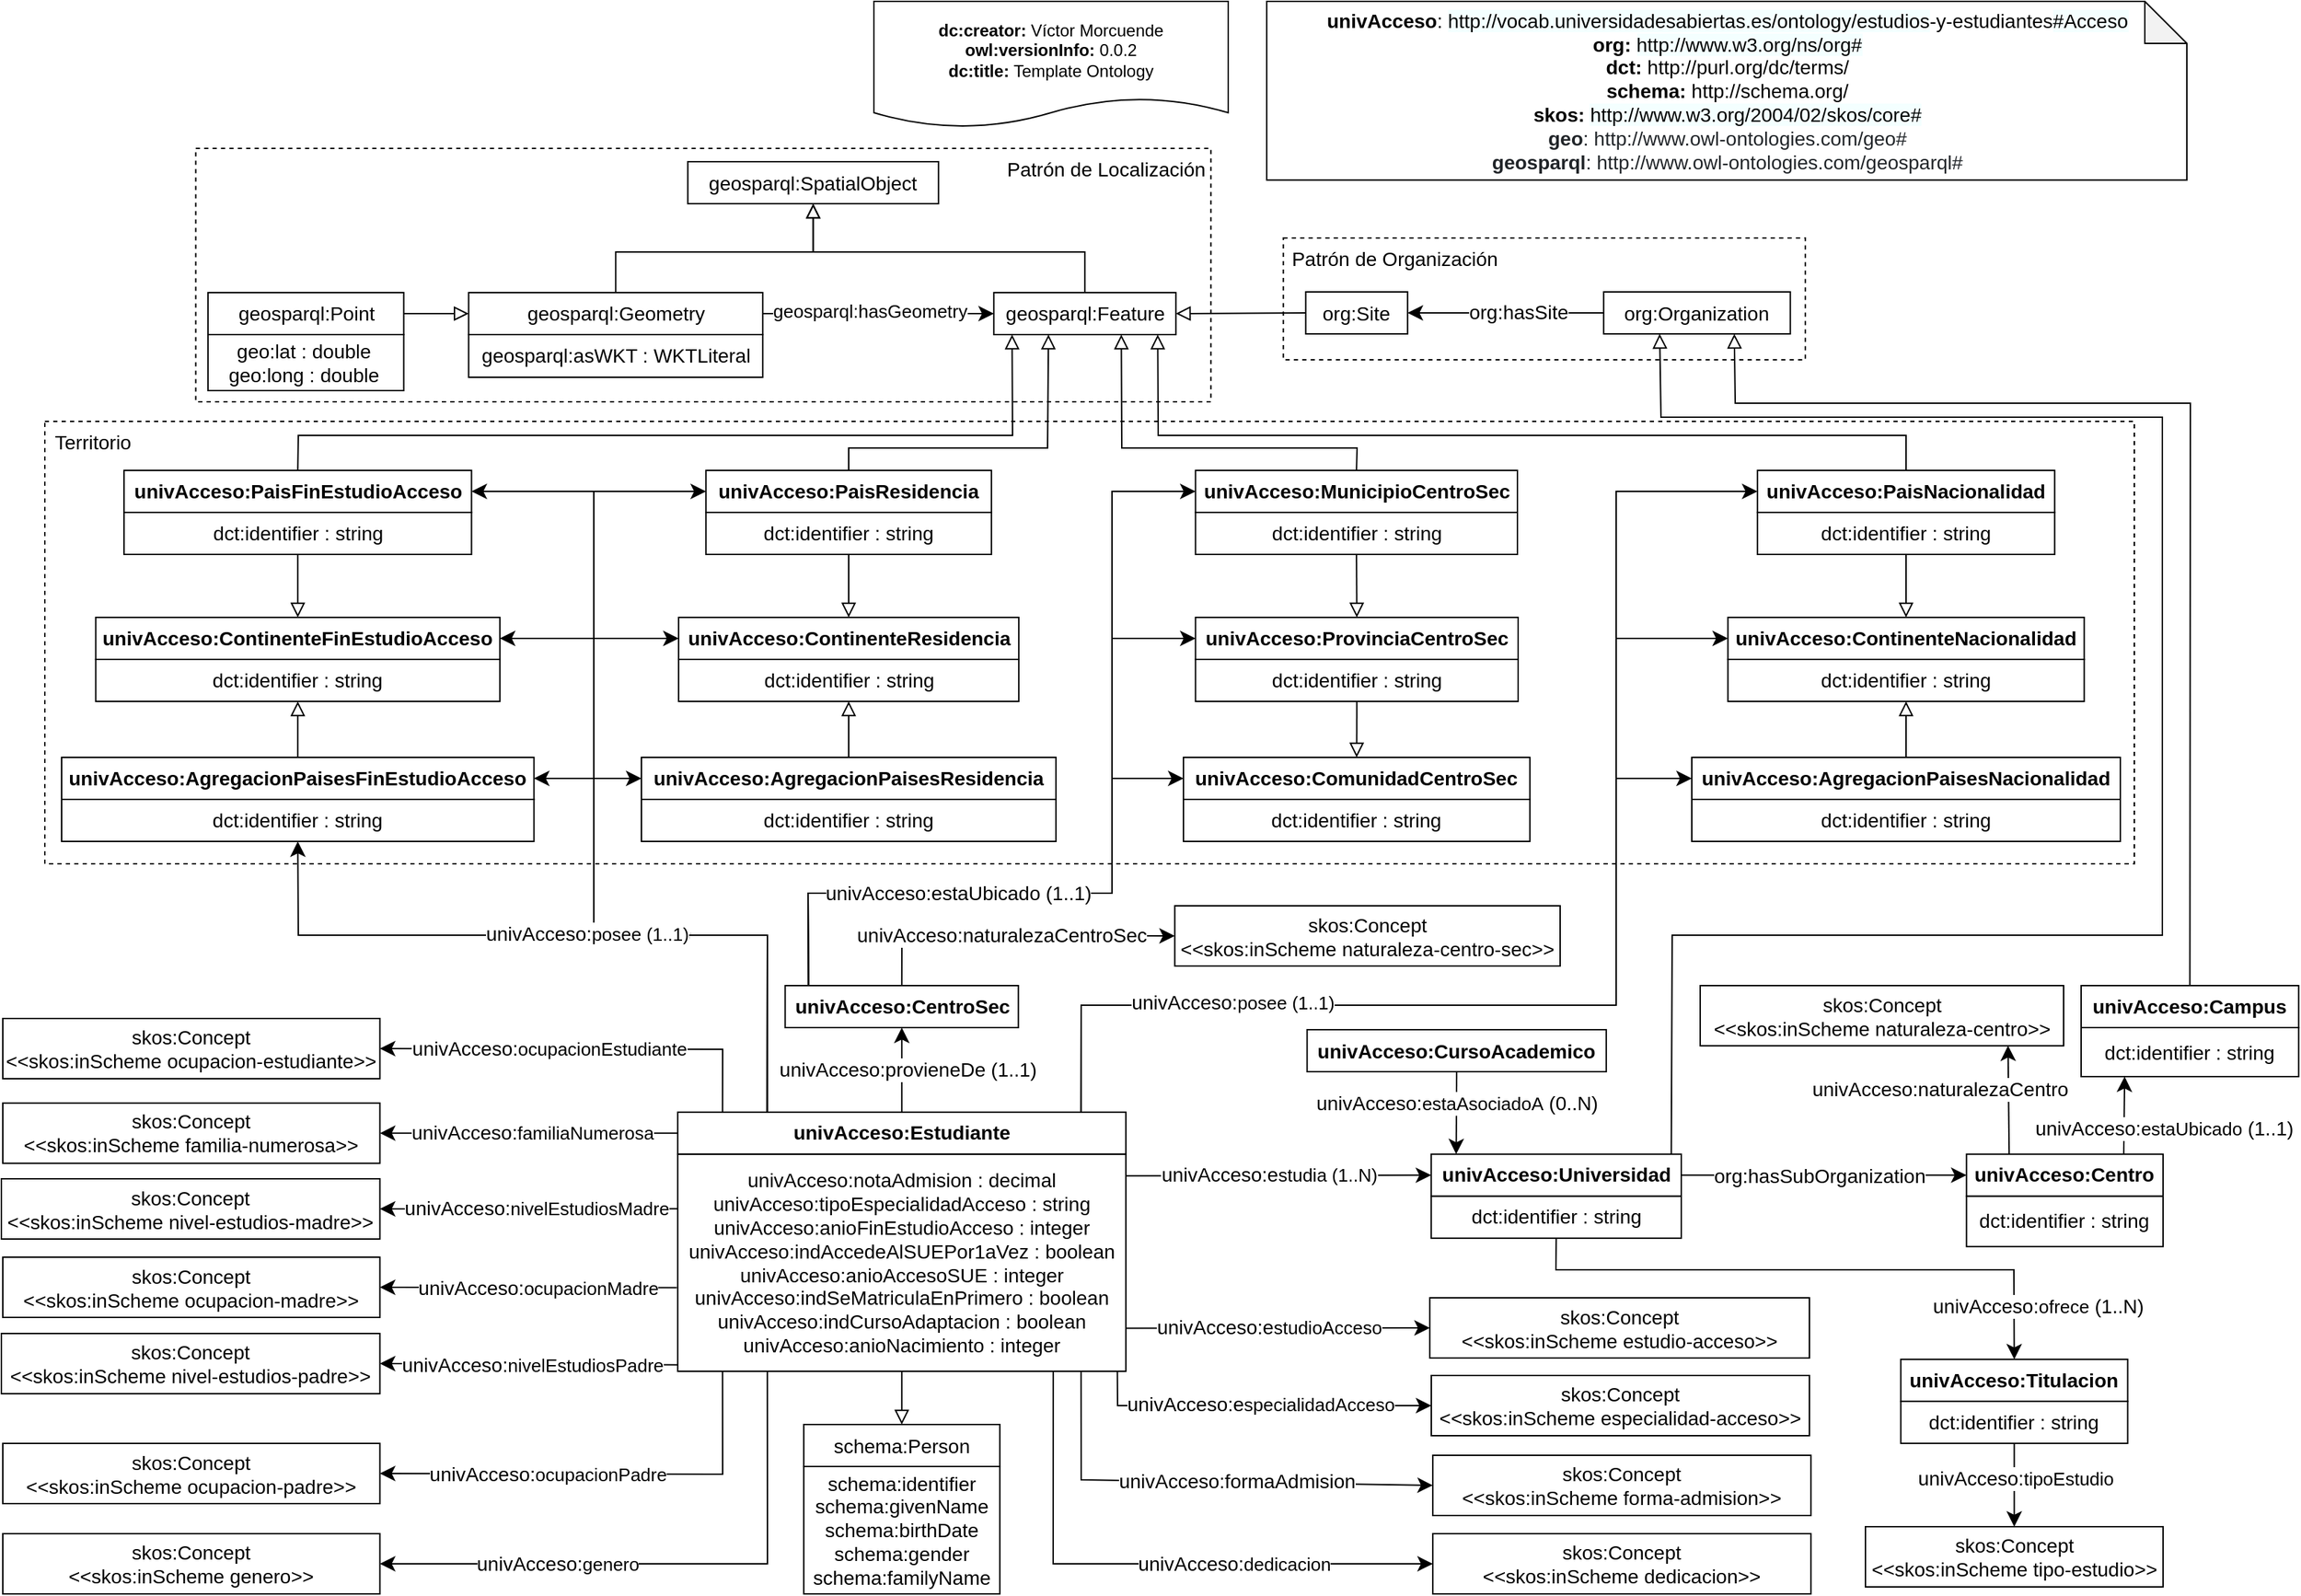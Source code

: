 <mxfile version="17.2.1" type="device"><diagram id="2xOe5xubepqIjJ3LcJC1" name="Page-1"><mxGraphModel dx="2775" dy="1433" grid="1" gridSize="10" guides="1" tooltips="1" connect="1" arrows="1" fold="1" page="1" pageScale="1" pageWidth="827" pageHeight="1169" math="0" shadow="0"><root><mxCell id="0"/><mxCell id="1" parent="0"/><mxCell id="rQv_-ilLdvMBhXBik4_X-33" value="" style="rounded=0;whiteSpace=wrap;html=1;fontSize=14;fillColor=none;dashed=1;" parent="1" vertex="1"><mxGeometry x="38" y="323" width="1492" height="316" as="geometry"/></mxCell><mxCell id="tCUEVHxepWvSsO0FmJBN-36" value="dct:identifier : string" style="rounded=0;whiteSpace=wrap;html=1;snapToPoint=1;points=[[0.1,0],[0.2,0],[0.3,0],[0.4,0],[0.5,0],[0.6,0],[0.7,0],[0.8,0],[0.9,0],[0,0.1],[0,0.3],[0,0.5],[0,0.7],[0,0.9],[0.1,1],[0.2,1],[0.3,1],[0.4,1],[0.5,1],[0.6,1],[0.7,1],[0.8,1],[0.9,1],[1,0.1],[1,0.3],[1,0.5],[1,0.7],[1,0.9]];fontFamily=Helvetica;fontSize=14;fillColor=none;" parent="1" vertex="1"><mxGeometry x="1027.91" y="876.41" width="178.58" height="30" as="geometry"/></mxCell><mxCell id="tCUEVHxepWvSsO0FmJBN-37" value="&lt;b&gt;univAcceso&lt;/b&gt;&lt;b&gt;:Universidad&lt;/b&gt;" style="rounded=0;whiteSpace=wrap;html=1;snapToPoint=1;points=[[0.1,0],[0.2,0],[0.3,0],[0.4,0],[0.5,0],[0.6,0],[0.7,0],[0.8,0],[0.9,0],[0,0.1],[0,0.3],[0,0.5],[0,0.7],[0,0.9],[0.1,1],[0.2,1],[0.3,1],[0.4,1],[0.5,1],[0.6,1],[0.7,1],[0.8,1],[0.9,1],[1,0.1],[1,0.3],[1,0.5],[1,0.7],[1,0.9]];fontFamily=Helvetica;fontSize=14;fillColor=none;" parent="1" vertex="1"><mxGeometry x="1027.91" y="846.41" width="178.58" height="30" as="geometry"/></mxCell><mxCell id="tCUEVHxepWvSsO0FmJBN-38" value="&lt;span style=&quot;background-color: rgb(255 , 255 , 255)&quot;&gt;&lt;b&gt;univAcceso&lt;/b&gt;&lt;/span&gt;&lt;b&gt;:CursoAcademico&lt;/b&gt;" style="rounded=0;whiteSpace=wrap;html=1;snapToPoint=1;points=[[0.1,0],[0.2,0],[0.3,0],[0.4,0],[0.5,0],[0.6,0],[0.7,0],[0.8,0],[0.9,0],[0,0.1],[0,0.3],[0,0.5],[0,0.7],[0,0.9],[0.1,1],[0.2,1],[0.3,1],[0.4,1],[0.5,1],[0.6,1],[0.7,1],[0.8,1],[0.9,1],[1,0.1],[1,0.3],[1,0.5],[1,0.7],[1,0.9]];fontFamily=Helvetica;fontSize=14;fillColor=none;" parent="1" vertex="1"><mxGeometry x="939.31" y="757.5" width="213.6" height="30" as="geometry"/></mxCell><mxCell id="tCUEVHxepWvSsO0FmJBN-49" value="" style="endArrow=classic;html=1;exitX=0.5;exitY=1;exitDx=0;exitDy=0;entryX=0.1;entryY=0;entryDx=0;entryDy=0;endSize=8;arcSize=0;rounded=0;fontFamily=Helvetica;fontSize=14;" parent="1" source="tCUEVHxepWvSsO0FmJBN-38" target="tCUEVHxepWvSsO0FmJBN-37" edge="1"><mxGeometry width="50" height="50" relative="1" as="geometry"><mxPoint x="1176.02" y="730.5" as="sourcePoint"/><mxPoint x="2134.33" y="1339.5" as="targetPoint"/><Array as="points"/></mxGeometry></mxCell><mxCell id="tCUEVHxepWvSsO0FmJBN-50" value="univAcceso:&lt;span style=&quot;font-size: 13px&quot;&gt;estaAsociadoA&lt;/span&gt;&amp;nbsp;(0..N)&lt;span style=&quot;background-color: rgb(248 , 249 , 250)&quot;&gt;&lt;br&gt;&lt;/span&gt;" style="text;html=1;align=center;verticalAlign=middle;resizable=0;points=[];labelBackgroundColor=#ffffff;fontFamily=Helvetica;fontSize=14;fillColor=none;" parent="tCUEVHxepWvSsO0FmJBN-49" vertex="1" connectable="0"><mxGeometry x="-0.127" relative="1" as="geometry"><mxPoint y="-3" as="offset"/></mxGeometry></mxCell><mxCell id="ZlJzXLN4EzY_8a-hjWOG-1" value="dct:identifier : string" style="rounded=0;whiteSpace=wrap;html=1;snapToPoint=1;points=[[0.1,0],[0.2,0],[0.3,0],[0.4,0],[0.5,0],[0.6,0],[0.7,0],[0.8,0],[0.9,0],[0,0.1],[0,0.3],[0,0.5],[0,0.7],[0,0.9],[0.1,1],[0.2,1],[0.3,1],[0.4,1],[0.5,1],[0.6,1],[0.7,1],[0.8,1],[0.9,1],[1,0.1],[1,0.3],[1,0.5],[1,0.7],[1,0.9]];fontFamily=Helvetica;fontSize=14;fillColor=none;" parent="1" vertex="1"><mxGeometry x="1363.25" y="1022.95" width="162" height="30" as="geometry"/></mxCell><mxCell id="ZlJzXLN4EzY_8a-hjWOG-2" value="&lt;b&gt;univAcceso&lt;/b&gt;&lt;b&gt;:Titulacion&lt;/b&gt;" style="rounded=0;whiteSpace=wrap;html=1;snapToPoint=1;points=[[0.1,0],[0.2,0],[0.3,0],[0.4,0],[0.5,0],[0.6,0],[0.7,0],[0.8,0],[0.9,0],[0,0.1],[0,0.3],[0,0.5],[0,0.7],[0,0.9],[0.1,1],[0.2,1],[0.3,1],[0.4,1],[0.5,1],[0.6,1],[0.7,1],[0.8,1],[0.9,1],[1,0.1],[1,0.3],[1,0.5],[1,0.7],[1,0.9]];fontFamily=Helvetica;fontSize=14;fillColor=none;" parent="1" vertex="1"><mxGeometry x="1363.25" y="992.95" width="162" height="30" as="geometry"/></mxCell><mxCell id="ZlJzXLN4EzY_8a-hjWOG-3" value="" style="endArrow=classic;html=1;entryX=0.5;entryY=0;entryDx=0;entryDy=0;endSize=8;arcSize=0;rounded=0;fontFamily=Helvetica;fontSize=14;exitX=0.5;exitY=1;exitDx=0;exitDy=0;" parent="1" source="tCUEVHxepWvSsO0FmJBN-36" target="ZlJzXLN4EzY_8a-hjWOG-2" edge="1"><mxGeometry width="50" height="50" relative="1" as="geometry"><mxPoint x="1605.37" y="851.5" as="sourcePoint"/><mxPoint x="1003.24" y="1131" as="targetPoint"/><Array as="points"><mxPoint x="1117" y="929"/><mxPoint x="1444" y="929"/></Array></mxGeometry></mxCell><mxCell id="ZlJzXLN4EzY_8a-hjWOG-4" value="univAcceso:&lt;font size=&quot;2&quot;&gt;ofrece&lt;/font&gt;&amp;nbsp;(1..N)&lt;span style=&quot;background-color: rgb(248 , 249 , 250)&quot;&gt;&lt;br&gt;&lt;/span&gt;" style="text;html=1;align=center;verticalAlign=middle;resizable=0;points=[];labelBackgroundColor=#ffffff;fontFamily=Helvetica;fontSize=14;fillColor=none;" parent="ZlJzXLN4EzY_8a-hjWOG-3" vertex="1" connectable="0"><mxGeometry x="-0.127" relative="1" as="geometry"><mxPoint x="186" y="26" as="offset"/></mxGeometry></mxCell><mxCell id="T8r4zgksqLjQ40M8YMDs-3" value="dct:identifier : string" style="rounded=0;whiteSpace=wrap;html=1;snapToPoint=1;points=[[0.1,0],[0.2,0],[0.3,0],[0.4,0],[0.5,0],[0.6,0],[0.7,0],[0.8,0],[0.9,0],[0,0.1],[0,0.3],[0,0.5],[0,0.7],[0,0.9],[0.1,1],[0.2,1],[0.3,1],[0.4,1],[0.5,1],[0.6,1],[0.7,1],[0.8,1],[0.9,1],[1,0.1],[1,0.3],[1,0.5],[1,0.7],[1,0.9]];fontFamily=Helvetica;fontSize=14;fillColor=none;" parent="1" vertex="1"><mxGeometry x="94.58" y="388" width="248.11" height="30" as="geometry"/></mxCell><mxCell id="T8r4zgksqLjQ40M8YMDs-4" value="&lt;span style=&quot;background-color: rgb(255 , 255 , 255)&quot;&gt;&lt;b&gt;univAcceso&lt;/b&gt;&lt;/span&gt;&lt;b&gt;:PaisFinEstudioAcceso&lt;/b&gt;" style="rounded=0;whiteSpace=wrap;html=1;snapToPoint=1;points=[[0.1,0],[0.2,0],[0.3,0],[0.4,0],[0.5,0],[0.6,0],[0.7,0],[0.8,0],[0.9,0],[0,0.1],[0,0.3],[0,0.5],[0,0.7],[0,0.9],[0.1,1],[0.2,1],[0.3,1],[0.4,1],[0.5,1],[0.6,1],[0.7,1],[0.8,1],[0.9,1],[1,0.1],[1,0.3],[1,0.5],[1,0.7],[1,0.9]];fontFamily=Helvetica;fontSize=14;fillColor=none;" parent="1" vertex="1"><mxGeometry x="94.58" y="358" width="248.11" height="30" as="geometry"/></mxCell><mxCell id="T8r4zgksqLjQ40M8YMDs-36" value="" style="endArrow=block;html=1;fontColor=#000099;endFill=0;endSize=8;arcSize=0;rounded=0;entryX=0.1;entryY=1;entryDx=0;entryDy=0;exitX=0.5;exitY=0;exitDx=0;exitDy=0;" parent="1" source="T8r4zgksqLjQ40M8YMDs-4" target="rQv_-ilLdvMBhXBik4_X-51" edge="1"><mxGeometry width="50" height="50" relative="1" as="geometry"><mxPoint x="245.41" y="508" as="sourcePoint"/><mxPoint x="729.47" y="267" as="targetPoint"/><Array as="points"><mxPoint x="219" y="333"/><mxPoint x="729" y="333"/></Array></mxGeometry></mxCell><mxCell id="T8r4zgksqLjQ40M8YMDs-39" value="dct:identifier : string" style="rounded=0;whiteSpace=wrap;html=1;snapToPoint=1;points=[[0.1,0],[0.2,0],[0.3,0],[0.4,0],[0.5,0],[0.6,0],[0.7,0],[0.8,0],[0.9,0],[0,0.1],[0,0.3],[0,0.5],[0,0.7],[0,0.9],[0.1,1],[0.2,1],[0.3,1],[0.4,1],[0.5,1],[0.6,1],[0.7,1],[0.8,1],[0.9,1],[1,0.1],[1,0.3],[1,0.5],[1,0.7],[1,0.9]];fontFamily=Helvetica;fontSize=14;fillColor=none;" parent="1" vertex="1"><mxGeometry x="74.35" y="493" width="288.57" height="30" as="geometry"/></mxCell><mxCell id="T8r4zgksqLjQ40M8YMDs-40" value="&lt;b&gt;&lt;span style=&quot;background-color: rgb(255 , 255 , 255)&quot;&gt;univAcceso&lt;/span&gt;:ContinenteFinEstudioAcceso&lt;/b&gt;" style="rounded=0;whiteSpace=wrap;html=1;snapToPoint=1;points=[[0.1,0],[0.2,0],[0.3,0],[0.4,0],[0.5,0],[0.6,0],[0.7,0],[0.8,0],[0.9,0],[0,0.1],[0,0.3],[0,0.5],[0,0.7],[0,0.9],[0.1,1],[0.2,1],[0.3,1],[0.4,1],[0.5,1],[0.6,1],[0.7,1],[0.8,1],[0.9,1],[1,0.1],[1,0.3],[1,0.5],[1,0.7],[1,0.9]];fontFamily=Helvetica;fontSize=14;fillColor=none;" parent="1" vertex="1"><mxGeometry x="74.35" y="463" width="288.57" height="30" as="geometry"/></mxCell><mxCell id="T8r4zgksqLjQ40M8YMDs-41" value="dct:identifier : string" style="rounded=0;whiteSpace=wrap;html=1;snapToPoint=1;points=[[0.1,0],[0.2,0],[0.3,0],[0.4,0],[0.5,0],[0.6,0],[0.7,0],[0.8,0],[0.9,0],[0,0.1],[0,0.3],[0,0.5],[0,0.7],[0,0.9],[0.1,1],[0.2,1],[0.3,1],[0.4,1],[0.5,1],[0.6,1],[0.7,1],[0.8,1],[0.9,1],[1,0.1],[1,0.3],[1,0.5],[1,0.7],[1,0.9]];fontFamily=Helvetica;fontSize=14;fillColor=none;" parent="1" vertex="1"><mxGeometry x="50" y="593" width="337.27" height="30" as="geometry"/></mxCell><mxCell id="T8r4zgksqLjQ40M8YMDs-42" value="&lt;span style=&quot;background-color: rgb(255 , 255 , 255)&quot;&gt;&lt;b&gt;univAcceso&lt;/b&gt;&lt;/span&gt;&lt;b&gt;:AgregacionPaisesFinEstudioAcceso&lt;/b&gt;" style="rounded=0;whiteSpace=wrap;html=1;snapToPoint=1;points=[[0.1,0],[0.2,0],[0.3,0],[0.4,0],[0.5,0],[0.6,0],[0.7,0],[0.8,0],[0.9,0],[0,0.1],[0,0.3],[0,0.5],[0,0.7],[0,0.9],[0.1,1],[0.2,1],[0.3,1],[0.4,1],[0.5,1],[0.6,1],[0.7,1],[0.8,1],[0.9,1],[1,0.1],[1,0.3],[1,0.5],[1,0.7],[1,0.9]];fontFamily=Helvetica;fontSize=14;fillColor=none;" parent="1" vertex="1"><mxGeometry x="50" y="563" width="337.27" height="30" as="geometry"/></mxCell><mxCell id="T8r4zgksqLjQ40M8YMDs-43" value="dct:identifier : string" style="rounded=0;whiteSpace=wrap;html=1;snapToPoint=1;points=[[0.1,0],[0.2,0],[0.3,0],[0.4,0],[0.5,0],[0.6,0],[0.7,0],[0.8,0],[0.9,0],[0,0.1],[0,0.3],[0,0.5],[0,0.7],[0,0.9],[0.1,1],[0.2,1],[0.3,1],[0.4,1],[0.5,1],[0.6,1],[0.7,1],[0.8,1],[0.9,1],[1,0.1],[1,0.3],[1,0.5],[1,0.7],[1,0.9]];fontFamily=Helvetica;fontSize=14;fillColor=none;" parent="1" vertex="1"><mxGeometry x="510.09" y="388" width="203.82" height="30" as="geometry"/></mxCell><mxCell id="T8r4zgksqLjQ40M8YMDs-44" value="&lt;span style=&quot;background-color: rgb(255 , 255 , 255)&quot;&gt;&lt;b&gt;univAcceso&lt;/b&gt;&lt;/span&gt;&lt;b&gt;:PaisResidencia&lt;/b&gt;" style="rounded=0;whiteSpace=wrap;html=1;snapToPoint=1;points=[[0.1,0],[0.2,0],[0.3,0],[0.4,0],[0.5,0],[0.6,0],[0.7,0],[0.8,0],[0.9,0],[0,0.1],[0,0.3],[0,0.5],[0,0.7],[0,0.9],[0.1,1],[0.2,1],[0.3,1],[0.4,1],[0.5,1],[0.6,1],[0.7,1],[0.8,1],[0.9,1],[1,0.1],[1,0.3],[1,0.5],[1,0.7],[1,0.9]];fontFamily=Helvetica;fontSize=14;fillColor=none;" parent="1" vertex="1"><mxGeometry x="510.09" y="358" width="203.82" height="30" as="geometry"/></mxCell><mxCell id="T8r4zgksqLjQ40M8YMDs-45" value="" style="endArrow=block;html=1;fontColor=#000099;endFill=0;endSize=8;arcSize=0;rounded=0;exitX=0.5;exitY=0;exitDx=0;exitDy=0;entryX=0.3;entryY=1;entryDx=0;entryDy=0;" parent="1" source="T8r4zgksqLjQ40M8YMDs-44" target="rQv_-ilLdvMBhXBik4_X-51" edge="1"><mxGeometry width="50" height="50" relative="1" as="geometry"><mxPoint x="685.41" y="498" as="sourcePoint"/><mxPoint x="755.47" y="267" as="targetPoint"/><Array as="points"><mxPoint x="612" y="342"/><mxPoint x="754" y="342"/></Array></mxGeometry></mxCell><mxCell id="T8r4zgksqLjQ40M8YMDs-46" value="dct:identifier : string" style="rounded=0;whiteSpace=wrap;html=1;snapToPoint=1;points=[[0.1,0],[0.2,0],[0.3,0],[0.4,0],[0.5,0],[0.6,0],[0.7,0],[0.8,0],[0.9,0],[0,0.1],[0,0.3],[0,0.5],[0,0.7],[0,0.9],[0.1,1],[0.2,1],[0.3,1],[0.4,1],[0.5,1],[0.6,1],[0.7,1],[0.8,1],[0.9,1],[1,0.1],[1,0.3],[1,0.5],[1,0.7],[1,0.9]];fontFamily=Helvetica;fontSize=14;fillColor=none;" parent="1" vertex="1"><mxGeometry x="490.56" y="493" width="242.88" height="30" as="geometry"/></mxCell><mxCell id="T8r4zgksqLjQ40M8YMDs-47" value="&lt;span style=&quot;background-color: rgb(255 , 255 , 255)&quot;&gt;&lt;b&gt;univAcceso&lt;/b&gt;&lt;/span&gt;&lt;b&gt;:ContinenteR&lt;/b&gt;&lt;b&gt;esidencia&lt;/b&gt;" style="rounded=0;whiteSpace=wrap;html=1;snapToPoint=1;points=[[0.1,0],[0.2,0],[0.3,0],[0.4,0],[0.5,0],[0.6,0],[0.7,0],[0.8,0],[0.9,0],[0,0.1],[0,0.3],[0,0.5],[0,0.7],[0,0.9],[0.1,1],[0.2,1],[0.3,1],[0.4,1],[0.5,1],[0.6,1],[0.7,1],[0.8,1],[0.9,1],[1,0.1],[1,0.3],[1,0.5],[1,0.7],[1,0.9]];fontFamily=Helvetica;fontSize=14;fillColor=none;" parent="1" vertex="1"><mxGeometry x="490.56" y="463" width="242.88" height="30" as="geometry"/></mxCell><mxCell id="T8r4zgksqLjQ40M8YMDs-48" value="dct:identifier : string" style="rounded=0;whiteSpace=wrap;html=1;snapToPoint=1;points=[[0.1,0],[0.2,0],[0.3,0],[0.4,0],[0.5,0],[0.6,0],[0.7,0],[0.8,0],[0.9,0],[0,0.1],[0,0.3],[0,0.5],[0,0.7],[0,0.9],[0.1,1],[0.2,1],[0.3,1],[0.4,1],[0.5,1],[0.6,1],[0.7,1],[0.8,1],[0.9,1],[1,0.1],[1,0.3],[1,0.5],[1,0.7],[1,0.9]];fontFamily=Helvetica;fontSize=14;fillColor=none;" parent="1" vertex="1"><mxGeometry x="464" y="593" width="296" height="30" as="geometry"/></mxCell><mxCell id="T8r4zgksqLjQ40M8YMDs-49" value="&lt;span style=&quot;background-color: rgb(255 , 255 , 255)&quot;&gt;&lt;b&gt;univAcceso&lt;/b&gt;&lt;/span&gt;&lt;b&gt;:AgregacionPaisesR&lt;/b&gt;&lt;b&gt;esidencia&lt;/b&gt;" style="rounded=0;whiteSpace=wrap;html=1;snapToPoint=1;points=[[0.1,0],[0.2,0],[0.3,0],[0.4,0],[0.5,0],[0.6,0],[0.7,0],[0.8,0],[0.9,0],[0,0.1],[0,0.3],[0,0.5],[0,0.7],[0,0.9],[0.1,1],[0.2,1],[0.3,1],[0.4,1],[0.5,1],[0.6,1],[0.7,1],[0.8,1],[0.9,1],[1,0.1],[1,0.3],[1,0.5],[1,0.7],[1,0.9]];fontFamily=Helvetica;fontSize=14;fillColor=none;" parent="1" vertex="1"><mxGeometry x="464" y="563" width="296" height="30" as="geometry"/></mxCell><mxCell id="T8r4zgksqLjQ40M8YMDs-56" value="" style="endArrow=block;html=1;fontColor=#000099;endFill=0;endSize=8;arcSize=0;rounded=0;entryX=0.9;entryY=1;entryDx=0;entryDy=0;exitX=0.5;exitY=0;exitDx=0;exitDy=0;" parent="1" source="T8r4zgksqLjQ40M8YMDs-101" target="rQv_-ilLdvMBhXBik4_X-51" edge="1"><mxGeometry width="50" height="50" relative="1" as="geometry"><mxPoint x="1502.9" y="438" as="sourcePoint"/><mxPoint x="833.47" y="267" as="targetPoint"/><Array as="points"><mxPoint x="1367" y="333"/><mxPoint x="833" y="333"/></Array></mxGeometry></mxCell><mxCell id="T8r4zgksqLjQ40M8YMDs-57" value="dct:identifier : string" style="rounded=0;whiteSpace=wrap;html=1;snapToPoint=1;points=[[0.1,0],[0.2,0],[0.3,0],[0.4,0],[0.5,0],[0.6,0],[0.7,0],[0.8,0],[0.9,0],[0,0.1],[0,0.3],[0,0.5],[0,0.7],[0,0.9],[0.1,1],[0.2,1],[0.3,1],[0.4,1],[0.5,1],[0.6,1],[0.7,1],[0.8,1],[0.9,1],[1,0.1],[1,0.3],[1,0.5],[1,0.7],[1,0.9]];fontFamily=Helvetica;fontSize=14;fillColor=none;" parent="1" vertex="1"><mxGeometry x="851.05" y="593" width="247.34" height="30" as="geometry"/></mxCell><mxCell id="T8r4zgksqLjQ40M8YMDs-58" value="&lt;span style=&quot;background-color: rgb(255 , 255 , 255)&quot;&gt;&lt;b&gt;univAcceso&lt;/b&gt;&lt;/span&gt;&lt;b&gt;:ComunidadCentroSec&lt;/b&gt;" style="rounded=0;whiteSpace=wrap;html=1;snapToPoint=1;points=[[0.1,0],[0.2,0],[0.3,0],[0.4,0],[0.5,0],[0.6,0],[0.7,0],[0.8,0],[0.9,0],[0,0.1],[0,0.3],[0,0.5],[0,0.7],[0,0.9],[0.1,1],[0.2,1],[0.3,1],[0.4,1],[0.5,1],[0.6,1],[0.7,1],[0.8,1],[0.9,1],[1,0.1],[1,0.3],[1,0.5],[1,0.7],[1,0.9]];fontFamily=Helvetica;fontSize=14;fillColor=none;" parent="1" vertex="1"><mxGeometry x="851.05" y="563" width="247.34" height="30" as="geometry"/></mxCell><mxCell id="T8r4zgksqLjQ40M8YMDs-59" value="dct:identifier : string" style="rounded=0;whiteSpace=wrap;html=1;snapToPoint=1;points=[[0.1,0],[0.2,0],[0.3,0],[0.4,0],[0.5,0],[0.6,0],[0.7,0],[0.8,0],[0.9,0],[0,0.1],[0,0.3],[0,0.5],[0,0.7],[0,0.9],[0.1,1],[0.2,1],[0.3,1],[0.4,1],[0.5,1],[0.6,1],[0.7,1],[0.8,1],[0.9,1],[1,0.1],[1,0.3],[1,0.5],[1,0.7],[1,0.9]];fontFamily=Helvetica;fontSize=14;fillColor=none;" parent="1" vertex="1"><mxGeometry x="859.66" y="493" width="230.34" height="30" as="geometry"/></mxCell><mxCell id="T8r4zgksqLjQ40M8YMDs-60" value="&lt;span style=&quot;background-color: rgb(255 , 255 , 255)&quot;&gt;&lt;b&gt;univAcceso&lt;/b&gt;&lt;/span&gt;&lt;b&gt;:ProvinciaCentroSec&lt;/b&gt;" style="rounded=0;whiteSpace=wrap;html=1;snapToPoint=1;points=[[0.1,0],[0.2,0],[0.3,0],[0.4,0],[0.5,0],[0.6,0],[0.7,0],[0.8,0],[0.9,0],[0,0.1],[0,0.3],[0,0.5],[0,0.7],[0,0.9],[0.1,1],[0.2,1],[0.3,1],[0.4,1],[0.5,1],[0.6,1],[0.7,1],[0.8,1],[0.9,1],[1,0.1],[1,0.3],[1,0.5],[1,0.7],[1,0.9]];fontFamily=Helvetica;fontSize=14;fillColor=none;" parent="1" vertex="1"><mxGeometry x="859.66" y="463" width="230.34" height="30" as="geometry"/></mxCell><mxCell id="T8r4zgksqLjQ40M8YMDs-61" value="dct:identifier : string" style="rounded=0;whiteSpace=wrap;html=1;snapToPoint=1;points=[[0.1,0],[0.2,0],[0.3,0],[0.4,0],[0.5,0],[0.6,0],[0.7,0],[0.8,0],[0.9,0],[0,0.1],[0,0.3],[0,0.5],[0,0.7],[0,0.9],[0.1,1],[0.2,1],[0.3,1],[0.4,1],[0.5,1],[0.6,1],[0.7,1],[0.8,1],[0.9,1],[1,0.1],[1,0.3],[1,0.5],[1,0.7],[1,0.9]];fontFamily=Helvetica;fontSize=14;fillColor=none;" parent="1" vertex="1"><mxGeometry x="859.66" y="388" width="229.84" height="30" as="geometry"/></mxCell><mxCell id="T8r4zgksqLjQ40M8YMDs-62" value="&lt;span style=&quot;background-color: rgb(255 , 255 , 255)&quot;&gt;&lt;b&gt;univAcceso&lt;/b&gt;&lt;/span&gt;&lt;b&gt;:MunicipioCentroSec&lt;/b&gt;" style="rounded=0;whiteSpace=wrap;html=1;snapToPoint=1;points=[[0.1,0],[0.2,0],[0.3,0],[0.4,0],[0.5,0],[0.6,0],[0.7,0],[0.8,0],[0.9,0],[0,0.1],[0,0.3],[0,0.5],[0,0.7],[0,0.9],[0.1,1],[0.2,1],[0.3,1],[0.4,1],[0.5,1],[0.6,1],[0.7,1],[0.8,1],[0.9,1],[1,0.1],[1,0.3],[1,0.5],[1,0.7],[1,0.9]];fontFamily=Helvetica;fontSize=14;fillColor=none;" parent="1" vertex="1"><mxGeometry x="859.66" y="358" width="229.84" height="30" as="geometry"/></mxCell><mxCell id="T8r4zgksqLjQ40M8YMDs-63" value="" style="endArrow=block;html=1;fontColor=#000099;endFill=0;endSize=8;arcSize=0;rounded=0;entryX=0.7;entryY=1;entryDx=0;entryDy=0;exitX=0.5;exitY=0;exitDx=0;exitDy=0;" parent="1" source="T8r4zgksqLjQ40M8YMDs-62" target="rQv_-ilLdvMBhXBik4_X-51" edge="1"><mxGeometry width="50" height="50" relative="1" as="geometry"><mxPoint x="1197.9" y="428" as="sourcePoint"/><mxPoint x="807.47" y="267" as="targetPoint"/><Array as="points"><mxPoint x="975" y="342"/><mxPoint x="807" y="342"/></Array></mxGeometry></mxCell><mxCell id="T8r4zgksqLjQ40M8YMDs-74" value="dct:identifier : string" style="rounded=0;whiteSpace=wrap;html=1;snapToPoint=1;points=[[0.1,0],[0.2,0],[0.3,0],[0.4,0],[0.5,0],[0.6,0],[0.7,0],[0.8,0],[0.9,0],[0,0.1],[0,0.3],[0,0.5],[0,0.7],[0,0.9],[0.1,1],[0.2,1],[0.3,1],[0.4,1],[0.5,1],[0.6,1],[0.7,1],[0.8,1],[0.9,1],[1,0.1],[1,0.3],[1,0.5],[1,0.7],[1,0.9]];fontFamily=Helvetica;fontSize=14;fillColor=none;" parent="1" vertex="1"><mxGeometry x="1410.17" y="876.41" width="140.33" height="36" as="geometry"/></mxCell><mxCell id="T8r4zgksqLjQ40M8YMDs-75" value="&lt;b&gt;univAcceso&lt;/b&gt;&lt;b&gt;:Centro&lt;/b&gt;" style="rounded=0;whiteSpace=wrap;html=1;snapToPoint=1;points=[[0.1,0],[0.2,0],[0.3,0],[0.4,0],[0.5,0],[0.6,0],[0.7,0],[0.8,0],[0.9,0],[0,0.1],[0,0.3],[0,0.5],[0,0.7],[0,0.9],[0.1,1],[0.2,1],[0.3,1],[0.4,1],[0.5,1],[0.6,1],[0.7,1],[0.8,1],[0.9,1],[1,0.1],[1,0.3],[1,0.5],[1,0.7],[1,0.9]];fontFamily=Helvetica;fontSize=14;fillColor=none;" parent="1" vertex="1"><mxGeometry x="1410.17" y="846.41" width="140.33" height="30" as="geometry"/></mxCell><mxCell id="T8r4zgksqLjQ40M8YMDs-76" value="" style="endArrow=classic;html=1;exitX=1;exitY=0.5;exitDx=0;exitDy=0;endSize=8;arcSize=0;rounded=0;fontFamily=Helvetica;fontSize=14;entryX=0;entryY=0.5;entryDx=0;entryDy=0;" parent="1" source="tCUEVHxepWvSsO0FmJBN-37" target="T8r4zgksqLjQ40M8YMDs-75" edge="1"><mxGeometry width="50" height="50" relative="1" as="geometry"><mxPoint x="1855.56" y="897.5" as="sourcePoint"/><mxPoint x="1743.82" y="872.5" as="targetPoint"/><Array as="points"/></mxGeometry></mxCell><mxCell id="T8r4zgksqLjQ40M8YMDs-77" value="&lt;div&gt;org:hasSubOrganization&lt;/div&gt;" style="text;html=1;align=center;verticalAlign=middle;resizable=0;points=[];labelBackgroundColor=#ffffff;fontFamily=Helvetica;fontSize=14;fillColor=none;" parent="T8r4zgksqLjQ40M8YMDs-76" vertex="1" connectable="0"><mxGeometry x="-0.127" relative="1" as="geometry"><mxPoint x="9" as="offset"/></mxGeometry></mxCell><mxCell id="T8r4zgksqLjQ40M8YMDs-100" value="dct:identifier : string" style="rounded=0;whiteSpace=wrap;html=1;snapToPoint=1;points=[[0.1,0],[0.2,0],[0.3,0],[0.4,0],[0.5,0],[0.6,0],[0.7,0],[0.8,0],[0.9,0],[0,0.1],[0,0.3],[0,0.5],[0,0.7],[0,0.9],[0.1,1],[0.2,1],[0.3,1],[0.4,1],[0.5,1],[0.6,1],[0.7,1],[0.8,1],[0.9,1],[1,0.1],[1,0.3],[1,0.5],[1,0.7],[1,0.9]];fontFamily=Helvetica;fontSize=14;fillColor=none;" parent="1" vertex="1"><mxGeometry x="1260.88" y="388" width="212.25" height="30" as="geometry"/></mxCell><mxCell id="T8r4zgksqLjQ40M8YMDs-101" value="&lt;b&gt;univAcceso&lt;/b&gt;&lt;b&gt;:PaisNacionalidad&lt;/b&gt;" style="rounded=0;whiteSpace=wrap;html=1;snapToPoint=1;points=[[0.1,0],[0.2,0],[0.3,0],[0.4,0],[0.5,0],[0.6,0],[0.7,0],[0.8,0],[0.9,0],[0,0.1],[0,0.3],[0,0.5],[0,0.7],[0,0.9],[0.1,1],[0.2,1],[0.3,1],[0.4,1],[0.5,1],[0.6,1],[0.7,1],[0.8,1],[0.9,1],[1,0.1],[1,0.3],[1,0.5],[1,0.7],[1,0.9]];fontFamily=Helvetica;fontSize=14;fillColor=none;" parent="1" vertex="1"><mxGeometry x="1260.88" y="358" width="212.25" height="30" as="geometry"/></mxCell><mxCell id="T8r4zgksqLjQ40M8YMDs-103" value="dct:identifier : string" style="rounded=0;whiteSpace=wrap;html=1;snapToPoint=1;points=[[0.1,0],[0.2,0],[0.3,0],[0.4,0],[0.5,0],[0.6,0],[0.7,0],[0.8,0],[0.9,0],[0,0.1],[0,0.3],[0,0.5],[0,0.7],[0,0.9],[0.1,1],[0.2,1],[0.3,1],[0.4,1],[0.5,1],[0.6,1],[0.7,1],[0.8,1],[0.9,1],[1,0.1],[1,0.3],[1,0.5],[1,0.7],[1,0.9]];fontFamily=Helvetica;fontSize=14;fillColor=none;" parent="1" vertex="1"><mxGeometry x="1239.8" y="493" width="254.41" height="30" as="geometry"/></mxCell><mxCell id="T8r4zgksqLjQ40M8YMDs-104" value="&lt;b&gt;univAcceso&lt;/b&gt;&lt;b&gt;:ContinenteNacionalidad&lt;/b&gt;" style="rounded=0;whiteSpace=wrap;html=1;snapToPoint=1;points=[[0.1,0],[0.2,0],[0.3,0],[0.4,0],[0.5,0],[0.6,0],[0.7,0],[0.8,0],[0.9,0],[0,0.1],[0,0.3],[0,0.5],[0,0.7],[0,0.9],[0.1,1],[0.2,1],[0.3,1],[0.4,1],[0.5,1],[0.6,1],[0.7,1],[0.8,1],[0.9,1],[1,0.1],[1,0.3],[1,0.5],[1,0.7],[1,0.9]];fontFamily=Helvetica;fontSize=14;fillColor=none;" parent="1" vertex="1"><mxGeometry x="1239.8" y="463" width="254.41" height="30" as="geometry"/></mxCell><mxCell id="T8r4zgksqLjQ40M8YMDs-105" value="dct:identifier : string" style="rounded=0;whiteSpace=wrap;html=1;snapToPoint=1;points=[[0.1,0],[0.2,0],[0.3,0],[0.4,0],[0.5,0],[0.6,0],[0.7,0],[0.8,0],[0.9,0],[0,0.1],[0,0.3],[0,0.5],[0,0.7],[0,0.9],[0.1,1],[0.2,1],[0.3,1],[0.4,1],[0.5,1],[0.6,1],[0.7,1],[0.8,1],[0.9,1],[1,0.1],[1,0.3],[1,0.5],[1,0.7],[1,0.9]];fontFamily=Helvetica;fontSize=14;fillColor=none;" parent="1" vertex="1"><mxGeometry x="1214" y="593" width="306" height="30" as="geometry"/></mxCell><mxCell id="T8r4zgksqLjQ40M8YMDs-106" value="&lt;b&gt;univAcceso&lt;/b&gt;&lt;b&gt;:AgregacionPaisesNacionalidad&lt;/b&gt;" style="rounded=0;whiteSpace=wrap;html=1;snapToPoint=1;points=[[0.1,0],[0.2,0],[0.3,0],[0.4,0],[0.5,0],[0.6,0],[0.7,0],[0.8,0],[0.9,0],[0,0.1],[0,0.3],[0,0.5],[0,0.7],[0,0.9],[0.1,1],[0.2,1],[0.3,1],[0.4,1],[0.5,1],[0.6,1],[0.7,1],[0.8,1],[0.9,1],[1,0.1],[1,0.3],[1,0.5],[1,0.7],[1,0.9]];fontFamily=Helvetica;fontSize=14;fillColor=none;" parent="1" vertex="1"><mxGeometry x="1214" y="563" width="306" height="30" as="geometry"/></mxCell><mxCell id="w0gb7Vealn2yW2zDLWDL-2" value="" style="endArrow=block;html=1;fontColor=#000099;exitX=0.5;exitY=1;exitDx=0;exitDy=0;endFill=0;entryX=0.5;entryY=0;entryDx=0;entryDy=0;endSize=8;arcSize=0;rounded=0;" parent="1" source="T8r4zgksqLjQ40M8YMDs-3" target="T8r4zgksqLjQ40M8YMDs-40" edge="1"><mxGeometry width="50" height="50" relative="1" as="geometry"><mxPoint x="398.68" y="374" as="sourcePoint"/><mxPoint x="398.68" y="444" as="targetPoint"/></mxGeometry></mxCell><mxCell id="w0gb7Vealn2yW2zDLWDL-5" value="" style="endArrow=block;html=1;fontColor=#000099;exitX=0.5;exitY=1;exitDx=0;exitDy=0;endFill=0;entryX=0.5;entryY=0;entryDx=0;entryDy=0;endSize=8;arcSize=0;rounded=0;" parent="1" source="T8r4zgksqLjQ40M8YMDs-43" target="T8r4zgksqLjQ40M8YMDs-47" edge="1"><mxGeometry width="50" height="50" relative="1" as="geometry"><mxPoint x="265.165" y="434" as="sourcePoint"/><mxPoint x="265.16" y="473" as="targetPoint"/></mxGeometry></mxCell><mxCell id="w0gb7Vealn2yW2zDLWDL-7" value="" style="endArrow=block;html=1;fontColor=#000099;exitX=0.5;exitY=1;exitDx=0;exitDy=0;endFill=0;endSize=8;arcSize=0;rounded=0;" parent="1" source="T8r4zgksqLjQ40M8YMDs-100" target="T8r4zgksqLjQ40M8YMDs-104" edge="1"><mxGeometry width="50" height="50" relative="1" as="geometry"><mxPoint x="1337.905" y="434" as="sourcePoint"/><mxPoint x="1337.9" y="473" as="targetPoint"/></mxGeometry></mxCell><mxCell id="w0gb7Vealn2yW2zDLWDL-12" value="" style="endArrow=block;html=1;fontColor=#000099;exitX=0.5;exitY=1;exitDx=0;exitDy=0;endFill=0;endSize=8;arcSize=0;rounded=0;entryX=0.5;entryY=0;entryDx=0;entryDy=0;" parent="1" source="T8r4zgksqLjQ40M8YMDs-61" target="T8r4zgksqLjQ40M8YMDs-60" edge="1"><mxGeometry width="50" height="50" relative="1" as="geometry"><mxPoint x="728.92" y="434" as="sourcePoint"/><mxPoint x="728.92" y="473" as="targetPoint"/></mxGeometry></mxCell><mxCell id="w0gb7Vealn2yW2zDLWDL-13" value="" style="endArrow=block;html=1;fontColor=#000099;exitX=0.5;exitY=1;exitDx=0;exitDy=0;endFill=0;endSize=8;arcSize=0;rounded=0;entryX=0.5;entryY=0;entryDx=0;entryDy=0;" parent="1" source="T8r4zgksqLjQ40M8YMDs-59" target="T8r4zgksqLjQ40M8YMDs-58" edge="1"><mxGeometry width="50" height="50" relative="1" as="geometry"><mxPoint x="1044.67" y="434" as="sourcePoint"/><mxPoint x="1179.65" y="544" as="targetPoint"/></mxGeometry></mxCell><mxCell id="w0gb7Vealn2yW2zDLWDL-14" value="" style="endArrow=block;html=1;fontColor=#000099;exitX=0.5;exitY=0;exitDx=0;exitDy=0;endFill=0;entryX=0.5;entryY=1;entryDx=0;entryDy=0;endSize=8;arcSize=0;rounded=0;" parent="1" source="T8r4zgksqLjQ40M8YMDs-42" target="T8r4zgksqLjQ40M8YMDs-39" edge="1"><mxGeometry width="50" height="50" relative="1" as="geometry"><mxPoint x="207.135" y="434" as="sourcePoint"/><mxPoint x="207.13" y="473" as="targetPoint"/></mxGeometry></mxCell><mxCell id="w0gb7Vealn2yW2zDLWDL-15" value="" style="endArrow=block;html=1;fontColor=#000099;exitX=0.5;exitY=0;exitDx=0;exitDy=0;endFill=0;entryX=0.5;entryY=1;entryDx=0;entryDy=0;endSize=8;arcSize=0;rounded=0;" parent="1" source="T8r4zgksqLjQ40M8YMDs-49" target="T8r4zgksqLjQ40M8YMDs-46" edge="1"><mxGeometry width="50" height="50" relative="1" as="geometry"><mxPoint x="265.165" y="573" as="sourcePoint"/><mxPoint x="265.16" y="533" as="targetPoint"/></mxGeometry></mxCell><mxCell id="w0gb7Vealn2yW2zDLWDL-16" value="" style="endArrow=block;html=1;fontColor=#000099;exitX=0.5;exitY=0;exitDx=0;exitDy=0;endFill=0;entryX=0.5;entryY=1;entryDx=0;entryDy=0;endSize=8;arcSize=0;rounded=0;" parent="1" source="T8r4zgksqLjQ40M8YMDs-106" target="T8r4zgksqLjQ40M8YMDs-103" edge="1"><mxGeometry width="50" height="50" relative="1" as="geometry"><mxPoint x="1033.17" y="573" as="sourcePoint"/><mxPoint x="1033.17" y="533" as="targetPoint"/></mxGeometry></mxCell><mxCell id="i8K5MaGqcOT-Bg0PZn37-11" value="dct:identifier : string" style="rounded=0;whiteSpace=wrap;html=1;snapToPoint=1;points=[[0.1,0],[0.2,0],[0.3,0],[0.4,0],[0.5,0],[0.6,0],[0.7,0],[0.8,0],[0.9,0],[0,0.1],[0,0.3],[0,0.5],[0,0.7],[0,0.9],[0.1,1],[0.2,1],[0.3,1],[0.4,1],[0.5,1],[0.6,1],[0.7,1],[0.8,1],[0.9,1],[1,0.1],[1,0.3],[1,0.5],[1,0.7],[1,0.9]];fontFamily=Helvetica;fontSize=14;fillColor=none;" parent="1" vertex="1"><mxGeometry x="1492" y="756" width="155.33" height="35" as="geometry"/></mxCell><mxCell id="i8K5MaGqcOT-Bg0PZn37-12" value="&lt;b&gt;univAcceso&lt;/b&gt;&lt;b&gt;:Campus&lt;/b&gt;" style="rounded=0;whiteSpace=wrap;html=1;snapToPoint=1;points=[[0.1,0],[0.2,0],[0.3,0],[0.4,0],[0.5,0],[0.6,0],[0.7,0],[0.8,0],[0.9,0],[0,0.1],[0,0.3],[0,0.5],[0,0.7],[0,0.9],[0.1,1],[0.2,1],[0.3,1],[0.4,1],[0.5,1],[0.6,1],[0.7,1],[0.8,1],[0.9,1],[1,0.1],[1,0.3],[1,0.5],[1,0.7],[1,0.9]];fontFamily=Helvetica;fontSize=14;fillColor=none;" parent="1" vertex="1"><mxGeometry x="1492" y="726" width="155.33" height="30" as="geometry"/></mxCell><mxCell id="i8K5MaGqcOT-Bg0PZn37-13" value="" style="endArrow=classic;html=1;exitX=0.8;exitY=0;exitDx=0;exitDy=0;endSize=8;arcSize=0;rounded=0;fontFamily=Helvetica;fontSize=14;entryX=0.2;entryY=1;entryDx=0;entryDy=0;" parent="1" source="T8r4zgksqLjQ40M8YMDs-75" target="i8K5MaGqcOT-Bg0PZn37-11" edge="1"><mxGeometry width="50" height="50" relative="1" as="geometry"><mxPoint x="1799.18" y="660" as="sourcePoint"/><mxPoint x="1760.93" y="733" as="targetPoint"/></mxGeometry></mxCell><mxCell id="i8K5MaGqcOT-Bg0PZn37-14" value="&lt;div&gt;univAcceso:&lt;font size=&quot;2&quot;&gt;estaUbicado&lt;/font&gt;&amp;nbsp;(1..1)&lt;/div&gt;" style="text;html=1;align=center;verticalAlign=middle;resizable=0;points=[];labelBackgroundColor=#ffffff;fontFamily=Helvetica;fontSize=14;fillColor=none;" parent="i8K5MaGqcOT-Bg0PZn37-13" vertex="1" connectable="0"><mxGeometry x="-0.127" relative="1" as="geometry"><mxPoint x="28" y="5" as="offset"/></mxGeometry></mxCell><mxCell id="mAebxjtB5eyPFJx3pF4Z-1" value="skos:Concept&lt;br&gt;&amp;lt;&amp;lt;skos:inScheme naturaleza-centro&amp;gt;&amp;gt;" style="rounded=0;whiteSpace=wrap;html=1;snapToPoint=1;points=[[0.1,0],[0.2,0],[0.3,0],[0.4,0],[0.5,0],[0.6,0],[0.7,0],[0.8,0],[0.9,0],[0,0.1],[0,0.3],[0,0.5],[0,0.7],[0,0.9],[0.1,1],[0.2,1],[0.3,1],[0.4,1],[0.5,1],[0.6,1],[0.7,1],[0.8,1],[0.9,1],[1,0.1],[1,0.3],[1,0.5],[1,0.7],[1,0.9]];fontFamily=Helvetica;fontSize=14;fillColor=none;" parent="1" vertex="1"><mxGeometry x="1220" y="726" width="259.5" height="43" as="geometry"/></mxCell><mxCell id="mAebxjtB5eyPFJx3pF4Z-2" value="" style="endArrow=classic;html=1;endSize=8;arcSize=0;rounded=0;fontFamily=Helvetica;fontSize=14;entryX=0.847;entryY=0.997;entryDx=0;entryDy=0;exitX=0.217;exitY=0.004;exitDx=0;exitDy=0;entryPerimeter=0;exitPerimeter=0;" parent="1" source="T8r4zgksqLjQ40M8YMDs-75" target="mAebxjtB5eyPFJx3pF4Z-1" edge="1"><mxGeometry width="50" height="50" relative="1" as="geometry"><mxPoint x="2205.39" y="729.5" as="sourcePoint"/><mxPoint x="2203.69" y="850" as="targetPoint"/><Array as="points"/></mxGeometry></mxCell><mxCell id="mAebxjtB5eyPFJx3pF4Z-3" value="&lt;div&gt;univAcceso:naturalezaCentro&lt;/div&gt;" style="text;html=1;align=center;verticalAlign=middle;resizable=0;points=[];labelBackgroundColor=#ffffff;fontFamily=Helvetica;fontSize=14;fillColor=none;" parent="mAebxjtB5eyPFJx3pF4Z-2" vertex="1" connectable="0"><mxGeometry x="-0.127" relative="1" as="geometry"><mxPoint x="-50" y="-13" as="offset"/></mxGeometry></mxCell><mxCell id="mAebxjtB5eyPFJx3pF4Z-4" value="" style="endArrow=classic;html=1;exitX=0.5;exitY=1;exitDx=0;exitDy=0;entryX=0.5;entryY=0;entryDx=0;entryDy=0;endSize=8;arcSize=0;rounded=0;fontFamily=Helvetica;fontSize=14;" parent="1" source="ZlJzXLN4EzY_8a-hjWOG-1" target="mAebxjtB5eyPFJx3pF4Z-6" edge="1"><mxGeometry width="50" height="50" relative="1" as="geometry"><mxPoint x="1675.73" y="1184" as="sourcePoint"/><mxPoint x="1478.73" y="1184" as="targetPoint"/></mxGeometry></mxCell><mxCell id="mAebxjtB5eyPFJx3pF4Z-5" value="univAcceso:&lt;font size=&quot;2&quot;&gt;tipoEstudio&lt;/font&gt;&lt;span style=&quot;background-color: rgb(248 , 249 , 250)&quot;&gt;&lt;br&gt;&lt;/span&gt;" style="text;html=1;align=center;verticalAlign=middle;resizable=0;points=[];labelBackgroundColor=#ffffff;fontFamily=Helvetica;fontSize=14;fillColor=none;" parent="mAebxjtB5eyPFJx3pF4Z-4" vertex="1" connectable="0"><mxGeometry x="-0.127" relative="1" as="geometry"><mxPoint y="-1" as="offset"/></mxGeometry></mxCell><mxCell id="mAebxjtB5eyPFJx3pF4Z-6" value="skos:Concept&lt;br&gt;&amp;lt;&amp;lt;skos:inScheme tipo-estudio&amp;gt;&amp;gt;" style="rounded=0;whiteSpace=wrap;html=1;snapToPoint=1;points=[[0.1,0],[0.2,0],[0.3,0],[0.4,0],[0.5,0],[0.6,0],[0.7,0],[0.8,0],[0.9,0],[0,0.1],[0,0.3],[0,0.5],[0,0.7],[0,0.9],[0.1,1],[0.2,1],[0.3,1],[0.4,1],[0.5,1],[0.6,1],[0.7,1],[0.8,1],[0.9,1],[1,0.1],[1,0.3],[1,0.5],[1,0.7],[1,0.9]];fontFamily=Helvetica;fontSize=14;fillColor=none;" parent="1" vertex="1"><mxGeometry x="1338.0" y="1112.5" width="212.5" height="43" as="geometry"/></mxCell><mxCell id="mAebxjtB5eyPFJx3pF4Z-8" value="&lt;b&gt;univAcceso&lt;/b&gt;&lt;b&gt;:Estudiante&lt;/b&gt;" style="rounded=0;whiteSpace=wrap;html=1;snapToPoint=1;points=[[0.1,0],[0.2,0],[0.3,0],[0.4,0],[0.5,0],[0.6,0],[0.7,0],[0.8,0],[0.9,0],[0,0.1],[0,0.3],[0,0.5],[0,0.7],[0,0.9],[0.1,1],[0.2,1],[0.3,1],[0.4,1],[0.5,1],[0.6,1],[0.7,1],[0.8,1],[0.9,1],[1,0.1],[1,0.3],[1,0.5],[1,0.7],[1,0.9]];fontFamily=Helvetica;fontSize=14;fillColor=none;" parent="1" vertex="1"><mxGeometry x="489.91" y="816.41" width="320" height="30" as="geometry"/></mxCell><mxCell id="mAebxjtB5eyPFJx3pF4Z-9" value="univAcceso:notaAdmision : decimal&lt;br&gt;&lt;span style=&quot;background-color: rgb(255 , 255 , 255)&quot;&gt;univAcceso&lt;/span&gt;:tipoEspecialidadAcceso : string&lt;br&gt;&lt;span style=&quot;background-color: rgb(255 , 255 , 255)&quot;&gt;univAcceso&lt;/span&gt;:anioFinEstudioAcceso : integer&lt;br&gt;&lt;span style=&quot;background-color: rgb(255 , 255 , 255)&quot;&gt;univAcceso&lt;/span&gt;:indAccedeAlSUEPor1aVez : boolean&lt;br&gt;&lt;span style=&quot;background-color: rgb(255 , 255 , 255)&quot;&gt;univAcceso&lt;/span&gt;:anioAccesoSUE : integer&lt;br&gt;&lt;span style=&quot;background-color: rgb(255 , 255 , 255)&quot;&gt;univAcceso&lt;/span&gt;:indSeMatriculaEnPrimero : boolean&lt;br&gt;&lt;span style=&quot;background-color: rgb(255 , 255 , 255)&quot;&gt;univAcceso&lt;/span&gt;:indCursoAdaptacion : boolean&lt;br&gt;&lt;span style=&quot;background-color: rgb(255 , 255 , 255)&quot;&gt;univAcceso&lt;/span&gt;:anioNacimiento : integer" style="rounded=0;whiteSpace=wrap;html=1;snapToPoint=1;points=[[0.1,0],[0.2,0],[0.3,0],[0.4,0],[0.5,0],[0.6,0],[0.7,0],[0.8,0],[0.9,0],[0,0.1],[0,0.3],[0,0.5],[0,0.7],[0,0.9],[0.1,1],[0.2,1],[0.3,1],[0.4,1],[0.5,1],[0.6,1],[0.7,1],[0.8,1],[0.9,1],[1,0.1],[1,0.3],[1,0.5],[1,0.7],[1,0.9]];fontFamily=Helvetica;fontSize=14;fillColor=none;" parent="1" vertex="1"><mxGeometry x="489.91" y="846.41" width="320" height="155.09" as="geometry"/></mxCell><mxCell id="mAebxjtB5eyPFJx3pF4Z-10" value="" style="endArrow=classic;html=1;exitX=0.999;exitY=0.802;exitDx=0;exitDy=0;entryX=0;entryY=0.5;entryDx=0;entryDy=0;endSize=8;arcSize=0;rounded=0;fontFamily=Helvetica;fontSize=14;exitPerimeter=0;" parent="1" source="mAebxjtB5eyPFJx3pF4Z-9" target="mAebxjtB5eyPFJx3pF4Z-12" edge="1"><mxGeometry width="50" height="50" relative="1" as="geometry"><mxPoint x="996.16" y="878" as="sourcePoint"/><mxPoint x="1022.95" y="936.5" as="targetPoint"/></mxGeometry></mxCell><mxCell id="mAebxjtB5eyPFJx3pF4Z-11" value="univAcceso:e&lt;font size=&quot;2&quot;&gt;studioAcceso&lt;/font&gt;&lt;span style=&quot;background-color: rgb(248 , 249 , 250)&quot;&gt;&lt;br&gt;&lt;/span&gt;" style="text;html=1;align=center;verticalAlign=middle;resizable=0;points=[];labelBackgroundColor=#ffffff;fontFamily=Helvetica;fontSize=14;fillColor=none;" parent="mAebxjtB5eyPFJx3pF4Z-10" vertex="1" connectable="0"><mxGeometry x="-0.127" relative="1" as="geometry"><mxPoint x="7" y="-1" as="offset"/></mxGeometry></mxCell><mxCell id="mAebxjtB5eyPFJx3pF4Z-12" value="skos:Concept&lt;br&gt;&amp;lt;&amp;lt;skos:inScheme estudio-acceso&amp;gt;&amp;gt;" style="rounded=0;whiteSpace=wrap;html=1;snapToPoint=1;points=[[0.1,0],[0.2,0],[0.3,0],[0.4,0],[0.5,0],[0.6,0],[0.7,0],[0.8,0],[0.9,0],[0,0.1],[0,0.3],[0,0.5],[0,0.7],[0,0.9],[0.1,1],[0.2,1],[0.3,1],[0.4,1],[0.5,1],[0.6,1],[0.7,1],[0.8,1],[0.9,1],[1,0.1],[1,0.3],[1,0.5],[1,0.7],[1,0.9]];fontFamily=Helvetica;fontSize=14;fillColor=none;" parent="1" vertex="1"><mxGeometry x="1026.91" y="949" width="271.09" height="43" as="geometry"/></mxCell><mxCell id="mAebxjtB5eyPFJx3pF4Z-13" value="" style="endArrow=classic;html=1;entryX=0;entryY=0.5;entryDx=0;entryDy=0;endSize=8;arcSize=0;rounded=0;fontFamily=Helvetica;fontSize=14;exitX=0.981;exitY=1.001;exitDx=0;exitDy=0;exitPerimeter=0;" parent="1" source="mAebxjtB5eyPFJx3pF4Z-9" target="mAebxjtB5eyPFJx3pF4Z-15" edge="1"><mxGeometry width="50" height="50" relative="1" as="geometry"><mxPoint x="819.91" y="899.5" as="sourcePoint"/><mxPoint x="1072.95" y="1048.06" as="targetPoint"/><Array as="points"><mxPoint x="804" y="1026"/></Array></mxGeometry></mxCell><mxCell id="mAebxjtB5eyPFJx3pF4Z-14" value="univAcceso:e&lt;font size=&quot;2&quot;&gt;specialidadAcceso&lt;/font&gt;&lt;span style=&quot;background-color: rgb(248 , 249 , 250)&quot;&gt;&lt;br&gt;&lt;/span&gt;" style="text;html=1;align=center;verticalAlign=middle;resizable=0;points=[];labelBackgroundColor=#ffffff;fontFamily=Helvetica;fontSize=14;fillColor=none;" parent="mAebxjtB5eyPFJx3pF4Z-13" vertex="1" connectable="0"><mxGeometry x="-0.127" relative="1" as="geometry"><mxPoint x="18" y="-1" as="offset"/></mxGeometry></mxCell><mxCell id="mAebxjtB5eyPFJx3pF4Z-15" value="skos:Concept&lt;br&gt;&amp;lt;&amp;lt;skos:inScheme especialidad-acceso&amp;gt;&amp;gt;" style="rounded=0;whiteSpace=wrap;html=1;snapToPoint=1;points=[[0.1,0],[0.2,0],[0.3,0],[0.4,0],[0.5,0],[0.6,0],[0.7,0],[0.8,0],[0.9,0],[0,0.1],[0,0.3],[0,0.5],[0,0.7],[0,0.9],[0.1,1],[0.2,1],[0.3,1],[0.4,1],[0.5,1],[0.6,1],[0.7,1],[0.8,1],[0.9,1],[1,0.1],[1,0.3],[1,0.5],[1,0.7],[1,0.9]];fontFamily=Helvetica;fontSize=14;fillColor=none;" parent="1" vertex="1"><mxGeometry x="1028.0" y="1004.5" width="270" height="43" as="geometry"/></mxCell><mxCell id="mAebxjtB5eyPFJx3pF4Z-16" value="" style="endArrow=classic;html=1;entryX=0;entryY=0.5;entryDx=0;entryDy=0;endSize=8;arcSize=0;rounded=0;fontFamily=Helvetica;fontSize=14;exitX=0.9;exitY=1;exitDx=0;exitDy=0;" parent="1" source="mAebxjtB5eyPFJx3pF4Z-9" target="mAebxjtB5eyPFJx3pF4Z-18" edge="1"><mxGeometry width="50" height="50" relative="1" as="geometry"><mxPoint x="829.91" y="923.5" as="sourcePoint"/><mxPoint x="1112.95" y="1138.56" as="targetPoint"/><Array as="points"><mxPoint x="778" y="1079"/></Array></mxGeometry></mxCell><mxCell id="mAebxjtB5eyPFJx3pF4Z-17" value="univAcceso:formaAdmision&lt;span style=&quot;background-color: rgb(248 , 249 , 250)&quot;&gt;&lt;br&gt;&lt;/span&gt;" style="text;html=1;align=center;verticalAlign=middle;resizable=0;points=[];labelBackgroundColor=#ffffff;fontFamily=Helvetica;fontSize=14;fillColor=none;" parent="mAebxjtB5eyPFJx3pF4Z-16" vertex="1" connectable="0"><mxGeometry x="-0.127" relative="1" as="geometry"><mxPoint x="45" as="offset"/></mxGeometry></mxCell><mxCell id="mAebxjtB5eyPFJx3pF4Z-18" value="skos:Concept&lt;br&gt;&amp;lt;&amp;lt;skos:inScheme forma-admision&amp;gt;&amp;gt;" style="rounded=0;whiteSpace=wrap;html=1;snapToPoint=1;points=[[0.1,0],[0.2,0],[0.3,0],[0.4,0],[0.5,0],[0.6,0],[0.7,0],[0.8,0],[0.9,0],[0,0.1],[0,0.3],[0,0.5],[0,0.7],[0,0.9],[0.1,1],[0.2,1],[0.3,1],[0.4,1],[0.5,1],[0.6,1],[0.7,1],[0.8,1],[0.9,1],[1,0.1],[1,0.3],[1,0.5],[1,0.7],[1,0.9]];fontFamily=Helvetica;fontSize=14;fillColor=none;" parent="1" vertex="1"><mxGeometry x="1029.09" y="1061.5" width="270" height="43" as="geometry"/></mxCell><mxCell id="mAebxjtB5eyPFJx3pF4Z-19" value="" style="endArrow=classic;html=1;endSize=8;arcSize=0;rounded=0;fontFamily=Helvetica;fontSize=14;entryX=0;entryY=0.5;entryDx=0;entryDy=0;exitX=0.838;exitY=0.997;exitDx=0;exitDy=0;exitPerimeter=0;" parent="1" source="mAebxjtB5eyPFJx3pF4Z-9" target="mAebxjtB5eyPFJx3pF4Z-21" edge="1"><mxGeometry width="50" height="50" relative="1" as="geometry"><mxPoint x="839.91" y="999.5" as="sourcePoint"/><mxPoint x="1132.41" y="1088.71" as="targetPoint"/><Array as="points"><mxPoint x="758" y="1139"/></Array></mxGeometry></mxCell><mxCell id="mAebxjtB5eyPFJx3pF4Z-20" value="univAcceso:&lt;font size=&quot;2&quot;&gt;dedicacion&lt;/font&gt;&lt;span style=&quot;background-color: rgb(248 , 249 , 250)&quot;&gt;&lt;br&gt;&lt;/span&gt;" style="text;html=1;align=center;verticalAlign=middle;resizable=0;points=[];labelBackgroundColor=#ffffff;fontFamily=Helvetica;fontSize=14;fillColor=none;" parent="mAebxjtB5eyPFJx3pF4Z-19" vertex="1" connectable="0"><mxGeometry x="-0.127" relative="1" as="geometry"><mxPoint x="88" as="offset"/></mxGeometry></mxCell><mxCell id="mAebxjtB5eyPFJx3pF4Z-21" value="skos:Concept&lt;br&gt;&amp;lt;&amp;lt;skos:inScheme dedicacion&amp;gt;&amp;gt;" style="rounded=0;whiteSpace=wrap;html=1;snapToPoint=1;points=[[0.1,0],[0.2,0],[0.3,0],[0.4,0],[0.5,0],[0.6,0],[0.7,0],[0.8,0],[0.9,0],[0,0.1],[0,0.3],[0,0.5],[0,0.7],[0,0.9],[0.1,1],[0.2,1],[0.3,1],[0.4,1],[0.5,1],[0.6,1],[0.7,1],[0.8,1],[0.9,1],[1,0.1],[1,0.3],[1,0.5],[1,0.7],[1,0.9]];fontFamily=Helvetica;fontSize=14;fillColor=none;" parent="1" vertex="1"><mxGeometry x="1029.09" y="1117.5" width="270" height="43" as="geometry"/></mxCell><mxCell id="mAebxjtB5eyPFJx3pF4Z-22" value="" style="endArrow=classic;html=1;entryX=1;entryY=0.5;entryDx=0;entryDy=0;endSize=8;arcSize=0;rounded=0;fontFamily=Helvetica;fontSize=14;exitX=0.2;exitY=1;exitDx=0;exitDy=0;" parent="1" source="mAebxjtB5eyPFJx3pF4Z-9" target="mAebxjtB5eyPFJx3pF4Z-24" edge="1"><mxGeometry width="50" height="50" relative="1" as="geometry"><mxPoint x="1319.88" y="1121.541" as="sourcePoint"/><mxPoint x="740.54" y="1348.75" as="targetPoint"/><Array as="points"><mxPoint x="554" y="1139"/></Array></mxGeometry></mxCell><mxCell id="mAebxjtB5eyPFJx3pF4Z-23" value="univAcceso:&lt;font size=&quot;2&quot;&gt;genero&lt;/font&gt;&lt;span style=&quot;background-color: rgb(248 , 249 , 250)&quot;&gt;&lt;br&gt;&lt;/span&gt;" style="text;html=1;align=center;verticalAlign=middle;resizable=0;points=[];labelBackgroundColor=#ffffff;fontFamily=Helvetica;fontSize=14;fillColor=none;" parent="mAebxjtB5eyPFJx3pF4Z-22" vertex="1" connectable="0"><mxGeometry x="-0.127" relative="1" as="geometry"><mxPoint x="-107" as="offset"/></mxGeometry></mxCell><mxCell id="mAebxjtB5eyPFJx3pF4Z-24" value="skos:Concept&lt;br&gt;&amp;lt;&amp;lt;skos:inScheme genero&amp;gt;&amp;gt;" style="rounded=0;whiteSpace=wrap;html=1;snapToPoint=1;points=[[0.1,0],[0.2,0],[0.3,0],[0.4,0],[0.5,0],[0.6,0],[0.7,0],[0.8,0],[0.9,0],[0,0.1],[0,0.3],[0,0.5],[0,0.7],[0,0.9],[0.1,1],[0.2,1],[0.3,1],[0.4,1],[0.5,1],[0.6,1],[0.7,1],[0.8,1],[0.9,1],[1,0.1],[1,0.3],[1,0.5],[1,0.7],[1,0.9]];fontFamily=Helvetica;fontSize=14;fillColor=none;" parent="1" vertex="1"><mxGeometry x="8" y="1117.5" width="269.26" height="43" as="geometry"/></mxCell><mxCell id="mAebxjtB5eyPFJx3pF4Z-25" value="" style="endArrow=classic;html=1;endSize=8;arcSize=0;rounded=0;fontFamily=Helvetica;fontSize=14;entryX=1;entryY=0.5;entryDx=0;entryDy=0;exitX=0.1;exitY=0;exitDx=0;exitDy=0;" parent="1" source="mAebxjtB5eyPFJx3pF4Z-8" target="mAebxjtB5eyPFJx3pF4Z-27" edge="1"><mxGeometry width="50" height="50" relative="1" as="geometry"><mxPoint x="415.16" y="808" as="sourcePoint"/><mxPoint x="185.42" y="835.46" as="targetPoint"/><Array as="points"><mxPoint x="522" y="771.5"/></Array></mxGeometry></mxCell><mxCell id="mAebxjtB5eyPFJx3pF4Z-26" value="univAcceso:&lt;font size=&quot;2&quot;&gt;ocupacionEstudiante&lt;/font&gt;&lt;span style=&quot;background-color: rgb(248 , 249 , 250)&quot;&gt;&lt;br&gt;&lt;/span&gt;" style="text;html=1;align=center;verticalAlign=middle;resizable=0;points=[];labelBackgroundColor=#ffffff;fontFamily=Helvetica;fontSize=14;fillColor=none;" parent="mAebxjtB5eyPFJx3pF4Z-25" vertex="1" connectable="0"><mxGeometry x="-0.127" relative="1" as="geometry"><mxPoint x="-43" y="-1" as="offset"/></mxGeometry></mxCell><mxCell id="mAebxjtB5eyPFJx3pF4Z-27" value="skos:Concept&lt;br&gt;&amp;lt;&amp;lt;skos:inScheme ocupacion-estudiante&amp;gt;&amp;gt;" style="rounded=0;whiteSpace=wrap;html=1;snapToPoint=1;points=[[0.1,0],[0.2,0],[0.3,0],[0.4,0],[0.5,0],[0.6,0],[0.7,0],[0.8,0],[0.9,0],[0,0.1],[0,0.3],[0,0.5],[0,0.7],[0,0.9],[0.1,1],[0.2,1],[0.3,1],[0.4,1],[0.5,1],[0.6,1],[0.7,1],[0.8,1],[0.9,1],[1,0.1],[1,0.3],[1,0.5],[1,0.7],[1,0.9]];fontFamily=Helvetica;fontSize=14;fillColor=none;" parent="1" vertex="1"><mxGeometry x="8" y="749.5" width="269.26" height="43" as="geometry"/></mxCell><mxCell id="mAebxjtB5eyPFJx3pF4Z-28" value="" style="endArrow=classic;html=1;endSize=8;arcSize=0;rounded=0;fontFamily=Helvetica;fontSize=14;entryX=1;entryY=0.5;entryDx=0;entryDy=0;exitX=0;exitY=0.5;exitDx=0;exitDy=0;" parent="1" source="mAebxjtB5eyPFJx3pF4Z-8" target="mAebxjtB5eyPFJx3pF4Z-30" edge="1"><mxGeometry width="50" height="50" relative="1" as="geometry"><mxPoint x="415.16" y="869" as="sourcePoint"/><mxPoint x="185.42" y="896.46" as="targetPoint"/></mxGeometry></mxCell><mxCell id="mAebxjtB5eyPFJx3pF4Z-29" value="univAcceso:&lt;font size=&quot;2&quot;&gt;familiaNumerosa&lt;/font&gt;&lt;span style=&quot;background-color: rgb(248 , 249 , 250)&quot;&gt;&lt;br&gt;&lt;/span&gt;" style="text;html=1;align=center;verticalAlign=middle;resizable=0;points=[];labelBackgroundColor=#ffffff;fontFamily=Helvetica;fontSize=14;fillColor=none;" parent="mAebxjtB5eyPFJx3pF4Z-28" vertex="1" connectable="0"><mxGeometry x="-0.127" relative="1" as="geometry"><mxPoint x="-11" y="-1" as="offset"/></mxGeometry></mxCell><mxCell id="mAebxjtB5eyPFJx3pF4Z-30" value="skos:Concept&lt;br&gt;&amp;lt;&amp;lt;skos:inScheme familia-numerosa&amp;gt;&amp;gt;" style="rounded=0;whiteSpace=wrap;html=1;snapToPoint=1;points=[[0.1,0],[0.2,0],[0.3,0],[0.4,0],[0.5,0],[0.6,0],[0.7,0],[0.8,0],[0.9,0],[0,0.1],[0,0.3],[0,0.5],[0,0.7],[0,0.9],[0.1,1],[0.2,1],[0.3,1],[0.4,1],[0.5,1],[0.6,1],[0.7,1],[0.8,1],[0.9,1],[1,0.1],[1,0.3],[1,0.5],[1,0.7],[1,0.9]];fontFamily=Helvetica;fontSize=14;fillColor=none;" parent="1" vertex="1"><mxGeometry x="8" y="809.91" width="269.26" height="43" as="geometry"/></mxCell><mxCell id="mAebxjtB5eyPFJx3pF4Z-31" value="" style="endArrow=classic;html=1;endSize=8;arcSize=0;rounded=0;fontFamily=Helvetica;fontSize=14;entryX=1;entryY=0.5;entryDx=0;entryDy=0;exitX=0;exitY=0.251;exitDx=0;exitDy=0;exitPerimeter=0;" parent="1" source="mAebxjtB5eyPFJx3pF4Z-9" target="mAebxjtB5eyPFJx3pF4Z-33" edge="1"><mxGeometry width="50" height="50" relative="1" as="geometry"><mxPoint x="415.16" y="929" as="sourcePoint"/><mxPoint x="185.42" y="956.46" as="targetPoint"/></mxGeometry></mxCell><mxCell id="mAebxjtB5eyPFJx3pF4Z-32" value="univAcceso:&lt;font size=&quot;2&quot;&gt;nivelEstudiosMadre&lt;/font&gt;&lt;span style=&quot;background-color: rgb(248 , 249 , 250)&quot;&gt;&lt;br&gt;&lt;/span&gt;" style="text;html=1;align=center;verticalAlign=middle;resizable=0;points=[];labelBackgroundColor=#ffffff;fontFamily=Helvetica;fontSize=14;fillColor=none;" parent="mAebxjtB5eyPFJx3pF4Z-31" vertex="1" connectable="0"><mxGeometry x="-0.127" relative="1" as="geometry"><mxPoint x="-8" y="-1" as="offset"/></mxGeometry></mxCell><mxCell id="mAebxjtB5eyPFJx3pF4Z-33" value="skos:Concept&lt;br&gt;&amp;lt;&amp;lt;skos:inScheme nivel-estudios-madre&amp;gt;&amp;gt;" style="rounded=0;whiteSpace=wrap;html=1;snapToPoint=1;points=[[0.1,0],[0.2,0],[0.3,0],[0.4,0],[0.5,0],[0.6,0],[0.7,0],[0.8,0],[0.9,0],[0,0.1],[0,0.3],[0,0.5],[0,0.7],[0,0.9],[0.1,1],[0.2,1],[0.3,1],[0.4,1],[0.5,1],[0.6,1],[0.7,1],[0.8,1],[0.9,1],[1,0.1],[1,0.3],[1,0.5],[1,0.7],[1,0.9]];fontFamily=Helvetica;fontSize=14;fillColor=none;" parent="1" vertex="1"><mxGeometry x="7.0" y="864" width="270.26" height="43" as="geometry"/></mxCell><mxCell id="mAebxjtB5eyPFJx3pF4Z-34" value="" style="endArrow=classic;html=1;endSize=8;arcSize=0;rounded=0;fontFamily=Helvetica;fontSize=14;entryX=1;entryY=0.5;entryDx=0;entryDy=0;exitX=-0.002;exitY=0.615;exitDx=0;exitDy=0;exitPerimeter=0;" parent="1" source="mAebxjtB5eyPFJx3pF4Z-9" target="mAebxjtB5eyPFJx3pF4Z-36" edge="1"><mxGeometry width="50" height="50" relative="1" as="geometry"><mxPoint x="479.91" y="996.5" as="sourcePoint"/><mxPoint x="185.42" y="1078.46" as="targetPoint"/></mxGeometry></mxCell><mxCell id="mAebxjtB5eyPFJx3pF4Z-35" value="univAcceso:&lt;font size=&quot;2&quot;&gt;ocupacionMadre&lt;/font&gt;&lt;span style=&quot;background-color: rgb(248 , 249 , 250)&quot;&gt;&lt;br&gt;&lt;/span&gt;" style="text;html=1;align=center;verticalAlign=middle;resizable=0;points=[];labelBackgroundColor=#ffffff;fontFamily=Helvetica;fontSize=14;fillColor=none;" parent="mAebxjtB5eyPFJx3pF4Z-34" vertex="1" connectable="0"><mxGeometry x="-0.127" relative="1" as="geometry"><mxPoint x="-7" as="offset"/></mxGeometry></mxCell><mxCell id="mAebxjtB5eyPFJx3pF4Z-36" value="skos:Concept&lt;br&gt;&amp;lt;&amp;lt;skos:inScheme ocupacion-madre&amp;gt;&amp;gt;" style="rounded=0;whiteSpace=wrap;html=1;snapToPoint=1;points=[[0.1,0],[0.2,0],[0.3,0],[0.4,0],[0.5,0],[0.6,0],[0.7,0],[0.8,0],[0.9,0],[0,0.1],[0,0.3],[0,0.5],[0,0.7],[0,0.9],[0.1,1],[0.2,1],[0.3,1],[0.4,1],[0.5,1],[0.6,1],[0.7,1],[0.8,1],[0.9,1],[1,0.1],[1,0.3],[1,0.5],[1,0.7],[1,0.9]];fontFamily=Helvetica;fontSize=14;fillColor=none;" parent="1" vertex="1"><mxGeometry x="8" y="920" width="269.26" height="43" as="geometry"/></mxCell><mxCell id="mAebxjtB5eyPFJx3pF4Z-37" value="" style="endArrow=classic;html=1;endSize=8;arcSize=0;rounded=0;fontFamily=Helvetica;fontSize=14;entryX=1;entryY=0.5;entryDx=0;entryDy=0;exitX=0;exitY=0.97;exitDx=0;exitDy=0;exitPerimeter=0;" parent="1" source="mAebxjtB5eyPFJx3pF4Z-9" target="mAebxjtB5eyPFJx3pF4Z-39" edge="1"><mxGeometry width="50" height="50" relative="1" as="geometry"><mxPoint x="415.16" y="1111" as="sourcePoint"/><mxPoint x="185.42" y="1138.46" as="targetPoint"/></mxGeometry></mxCell><mxCell id="mAebxjtB5eyPFJx3pF4Z-38" value="univAcceso:&lt;font size=&quot;2&quot;&gt;nivelEstudiosPadre&lt;/font&gt;&lt;span style=&quot;background-color: rgb(248 , 249 , 250)&quot;&gt;&lt;br&gt;&lt;/span&gt;" style="text;html=1;align=center;verticalAlign=middle;resizable=0;points=[];labelBackgroundColor=#ffffff;fontFamily=Helvetica;fontSize=14;fillColor=none;" parent="mAebxjtB5eyPFJx3pF4Z-37" vertex="1" connectable="0"><mxGeometry x="-0.127" relative="1" as="geometry"><mxPoint x="-11" as="offset"/></mxGeometry></mxCell><mxCell id="mAebxjtB5eyPFJx3pF4Z-39" value="skos:Concept&lt;br&gt;&amp;lt;&amp;lt;skos:inScheme nivel-estudios-padre&amp;gt;&amp;gt;" style="rounded=0;whiteSpace=wrap;html=1;snapToPoint=1;points=[[0.1,0],[0.2,0],[0.3,0],[0.4,0],[0.5,0],[0.6,0],[0.7,0],[0.8,0],[0.9,0],[0,0.1],[0,0.3],[0,0.5],[0,0.7],[0,0.9],[0.1,1],[0.2,1],[0.3,1],[0.4,1],[0.5,1],[0.6,1],[0.7,1],[0.8,1],[0.9,1],[1,0.1],[1,0.3],[1,0.5],[1,0.7],[1,0.9]];fontFamily=Helvetica;fontSize=14;fillColor=none;" parent="1" vertex="1"><mxGeometry x="7.0" y="974.5" width="270.26" height="43" as="geometry"/></mxCell><mxCell id="mAebxjtB5eyPFJx3pF4Z-40" value="" style="endArrow=classic;html=1;endSize=8;arcSize=0;rounded=0;fontFamily=Helvetica;fontSize=14;entryX=1;entryY=0.5;entryDx=0;entryDy=0;exitX=0.1;exitY=1;exitDx=0;exitDy=0;" parent="1" source="mAebxjtB5eyPFJx3pF4Z-9" target="mAebxjtB5eyPFJx3pF4Z-42" edge="1"><mxGeometry width="50" height="50" relative="1" as="geometry"><mxPoint x="415.16" y="1171" as="sourcePoint"/><mxPoint x="185.42" y="1198.46" as="targetPoint"/><Array as="points"><mxPoint x="522" y="1075"/></Array></mxGeometry></mxCell><mxCell id="mAebxjtB5eyPFJx3pF4Z-41" value="univAcceso:&lt;font size=&quot;2&quot;&gt;ocupacionPadre&lt;/font&gt;&lt;span style=&quot;background-color: rgb(248 , 249 , 250)&quot;&gt;&lt;br&gt;&lt;/span&gt;" style="text;html=1;align=center;verticalAlign=middle;resizable=0;points=[];labelBackgroundColor=#ffffff;fontFamily=Helvetica;fontSize=14;fillColor=none;" parent="mAebxjtB5eyPFJx3pF4Z-40" vertex="1" connectable="0"><mxGeometry x="-0.127" relative="1" as="geometry"><mxPoint x="-60" as="offset"/></mxGeometry></mxCell><mxCell id="mAebxjtB5eyPFJx3pF4Z-42" value="skos:Concept&lt;br&gt;&amp;lt;&amp;lt;skos:inScheme ocupacion-padre&amp;gt;&amp;gt;" style="rounded=0;whiteSpace=wrap;html=1;snapToPoint=1;points=[[0.1,0],[0.2,0],[0.3,0],[0.4,0],[0.5,0],[0.6,0],[0.7,0],[0.8,0],[0.9,0],[0,0.1],[0,0.3],[0,0.5],[0,0.7],[0,0.9],[0.1,1],[0.2,1],[0.3,1],[0.4,1],[0.5,1],[0.6,1],[0.7,1],[0.8,1],[0.9,1],[1,0.1],[1,0.3],[1,0.5],[1,0.7],[1,0.9]];fontFamily=Helvetica;fontSize=14;fillColor=none;" parent="1" vertex="1"><mxGeometry x="8" y="1053" width="269.26" height="43" as="geometry"/></mxCell><mxCell id="mAebxjtB5eyPFJx3pF4Z-45" value="schema:identifier&lt;br&gt;schema:givenName&lt;br&gt;schema:birthDate&lt;br&gt;schema:gender&lt;br&gt;schema:familyName" style="rounded=0;whiteSpace=wrap;html=1;snapToPoint=1;points=[[0.1,0],[0.2,0],[0.3,0],[0.4,0],[0.5,0],[0.6,0],[0.7,0],[0.8,0],[0.9,0],[0,0.1],[0,0.3],[0,0.5],[0,0.7],[0,0.9],[0.1,1],[0.2,1],[0.3,1],[0.4,1],[0.5,1],[0.6,1],[0.7,1],[0.8,1],[0.9,1],[1,0.1],[1,0.3],[1,0.5],[1,0.7],[1,0.9]];fontFamily=Helvetica;fontSize=14;fillColor=none;" parent="1" vertex="1"><mxGeometry x="579.91" y="1069.5" width="140" height="91" as="geometry"/></mxCell><mxCell id="mAebxjtB5eyPFJx3pF4Z-46" value="schema:Person" style="rounded=0;whiteSpace=wrap;html=1;snapToPoint=1;points=[[0.1,0],[0.2,0],[0.3,0],[0.4,0],[0.5,0],[0.6,0],[0.7,0],[0.8,0],[0.9,0],[0,0.1],[0,0.3],[0,0.5],[0,0.7],[0,0.9],[0.1,1],[0.2,1],[0.3,1],[0.4,1],[0.5,1],[0.6,1],[0.7,1],[0.8,1],[0.9,1],[1,0.1],[1,0.3],[1,0.5],[1,0.7],[1,0.9]];fontFamily=Helvetica;fontSize=14;fillColor=none;" parent="1" vertex="1"><mxGeometry x="579.91" y="1039.5" width="140" height="30" as="geometry"/></mxCell><mxCell id="mAebxjtB5eyPFJx3pF4Z-47" value="" style="endArrow=block;html=1;fontColor=#000099;endFill=0;entryX=0.5;entryY=0;entryDx=0;entryDy=0;endSize=8;arcSize=0;rounded=0;exitX=0.5;exitY=1;exitDx=0;exitDy=0;" parent="1" source="mAebxjtB5eyPFJx3pF4Z-9" target="mAebxjtB5eyPFJx3pF4Z-46" edge="1"><mxGeometry width="50" height="50" relative="1" as="geometry"><mxPoint x="739.88" y="1112.5" as="sourcePoint"/><mxPoint x="295.335" y="1293.5" as="targetPoint"/></mxGeometry></mxCell><mxCell id="mAebxjtB5eyPFJx3pF4Z-48" value="" style="endArrow=classic;html=1;exitX=1;exitY=0.1;exitDx=0;exitDy=0;endSize=8;arcSize=0;rounded=0;fontFamily=Helvetica;fontSize=14;entryX=0;entryY=0.5;entryDx=0;entryDy=0;" parent="1" source="mAebxjtB5eyPFJx3pF4Z-9" target="tCUEVHxepWvSsO0FmJBN-37" edge="1"><mxGeometry width="50" height="50" relative="1" as="geometry"><mxPoint x="819.91" y="769.91" as="sourcePoint"/><mxPoint x="1268" y="779.5" as="targetPoint"/><Array as="points"/></mxGeometry></mxCell><mxCell id="mAebxjtB5eyPFJx3pF4Z-49" value="univAcceso:e&lt;font size=&quot;2&quot;&gt;studia (1..N)&lt;/font&gt;&lt;span style=&quot;background-color: rgb(248 , 249 , 250)&quot;&gt;&lt;br&gt;&lt;/span&gt;" style="text;html=1;align=center;verticalAlign=middle;resizable=0;points=[];labelBackgroundColor=#ffffff;fontFamily=Helvetica;fontSize=14;fillColor=none;" parent="mAebxjtB5eyPFJx3pF4Z-48" vertex="1" connectable="0"><mxGeometry x="-0.127" relative="1" as="geometry"><mxPoint x="7" y="-1" as="offset"/></mxGeometry></mxCell><mxCell id="rQv_-ilLdvMBhXBik4_X-31" value="" style="endArrow=block;html=1;fontColor=#000099;exitX=0.96;exitY=-0.005;exitDx=0;exitDy=0;endFill=0;entryX=0.3;entryY=1;entryDx=0;entryDy=0;endSize=8;arcSize=0;rounded=0;exitPerimeter=0;" parent="1" source="tCUEVHxepWvSsO0FmJBN-37" target="rQv_-ilLdvMBhXBik4_X-45" edge="1"><mxGeometry width="50" height="50" relative="1" as="geometry"><mxPoint x="1400.75" y="580" as="sourcePoint"/><mxPoint x="1191.885" y="273.5" as="targetPoint"/><Array as="points"><mxPoint x="1200" y="690"/><mxPoint x="1550" y="690"/><mxPoint x="1550" y="320"/><mxPoint x="1192" y="320"/></Array></mxGeometry></mxCell><mxCell id="rQv_-ilLdvMBhXBik4_X-32" value="" style="endArrow=block;html=1;fontColor=#000099;exitX=0.5;exitY=0;exitDx=0;exitDy=0;endFill=0;entryX=0.7;entryY=1;entryDx=0;entryDy=0;endSize=8;arcSize=0;rounded=0;" parent="1" source="i8K5MaGqcOT-Bg0PZn37-12" target="rQv_-ilLdvMBhXBik4_X-45" edge="1"><mxGeometry width="50" height="50" relative="1" as="geometry"><mxPoint x="1600" y="640" as="sourcePoint"/><mxPoint x="1245.185" y="273.5" as="targetPoint"/><Array as="points"><mxPoint x="1570" y="310"/><mxPoint x="1245" y="310"/></Array></mxGeometry></mxCell><mxCell id="rQv_-ilLdvMBhXBik4_X-34" value="&lt;font style=&quot;font-size: 14px&quot;&gt;Territorio&lt;/font&gt;" style="text;html=1;strokeColor=none;fillColor=none;align=center;verticalAlign=middle;whiteSpace=wrap;rounded=0;dashed=1;" parent="1" vertex="1"><mxGeometry x="38" y="323" width="69" height="30" as="geometry"/></mxCell><mxCell id="rQv_-ilLdvMBhXBik4_X-35" value="" style="rounded=0;whiteSpace=wrap;html=1;fontSize=14;fillColor=none;dashed=1;" parent="1" vertex="1"><mxGeometry x="922.34" y="192" width="372.75" height="87" as="geometry"/></mxCell><mxCell id="rQv_-ilLdvMBhXBik4_X-36" value="" style="rounded=0;whiteSpace=wrap;html=1;fontSize=14;fillColor=none;dashed=1;" parent="1" vertex="1"><mxGeometry x="145.78" y="128" width="724.87" height="181" as="geometry"/></mxCell><mxCell id="rQv_-ilLdvMBhXBik4_X-37" value="&lt;font style=&quot;font-size: 14px&quot;&gt;geosparql:SpatialObject&lt;/font&gt;" style="rounded=0;whiteSpace=wrap;html=1;snapToPoint=1;points=[[0.1,0],[0.2,0],[0.3,0],[0.4,0],[0.5,0],[0.6,0],[0.7,0],[0.8,0],[0.9,0],[0,0.1],[0,0.3],[0,0.5],[0,0.7],[0,0.9],[0.1,1],[0.2,1],[0.3,1],[0.4,1],[0.5,1],[0.6,1],[0.7,1],[0.8,1],[0.9,1],[1,0.1],[1,0.3],[1,0.5],[1,0.7],[1,0.9]];" parent="1" vertex="1"><mxGeometry x="497.15" y="137.5" width="179" height="30" as="geometry"/></mxCell><mxCell id="rQv_-ilLdvMBhXBik4_X-38" value="&lt;font style=&quot;font-size: 14px&quot;&gt;Patrón de Localización&lt;/font&gt;" style="text;html=1;strokeColor=none;fillColor=none;align=center;verticalAlign=middle;whiteSpace=wrap;rounded=0;dashed=1;" parent="1" vertex="1"><mxGeometry x="720.65" y="128" width="150" height="30" as="geometry"/></mxCell><mxCell id="rQv_-ilLdvMBhXBik4_X-39" value="" style="endArrow=block;html=1;fontColor=#000099;exitX=0.5;exitY=0;exitDx=0;exitDy=0;endFill=0;endSize=8;arcSize=0;rounded=0;fontSize=14;entryX=0.5;entryY=1;entryDx=0;entryDy=0;" parent="1" source="rQv_-ilLdvMBhXBik4_X-50" target="rQv_-ilLdvMBhXBik4_X-37" edge="1"><mxGeometry width="50" height="50" relative="1" as="geometry"><mxPoint x="438.65" y="231.5" as="sourcePoint"/><mxPoint x="586.65" y="192.5" as="targetPoint"/><Array as="points"><mxPoint x="445.65" y="202"/><mxPoint x="586.65" y="202"/></Array></mxGeometry></mxCell><mxCell id="rQv_-ilLdvMBhXBik4_X-40" value="" style="endArrow=block;html=1;fontColor=#000099;exitX=0.5;exitY=0;exitDx=0;exitDy=0;endFill=0;endSize=8;arcSize=0;rounded=0;fontSize=14;entryX=0.5;entryY=1;entryDx=0;entryDy=0;" parent="1" source="rQv_-ilLdvMBhXBik4_X-51" target="rQv_-ilLdvMBhXBik4_X-37" edge="1"><mxGeometry width="50" height="50" relative="1" as="geometry"><mxPoint x="800.15" y="231.5" as="sourcePoint"/><mxPoint x="596.65" y="182.5" as="targetPoint"/><Array as="points"><mxPoint x="780.65" y="202"/><mxPoint x="586.65" y="202"/></Array></mxGeometry></mxCell><mxCell id="rQv_-ilLdvMBhXBik4_X-41" value="" style="endArrow=classic;html=1;exitX=1;exitY=0.5;exitDx=0;exitDy=0;entryX=0;entryY=0.5;entryDx=0;entryDy=0;endSize=8;arcSize=0;rounded=0;fontSize=14;" parent="1" source="rQv_-ilLdvMBhXBik4_X-50" target="rQv_-ilLdvMBhXBik4_X-51" edge="1"><mxGeometry width="50" height="50" relative="1" as="geometry"><mxPoint x="540.65" y="246.5" as="sourcePoint"/><mxPoint x="710.65" y="246.5" as="targetPoint"/></mxGeometry></mxCell><mxCell id="rQv_-ilLdvMBhXBik4_X-42" value="&lt;span style=&quot;font-size: 13px&quot;&gt;geosparql:hasGeometry&lt;/span&gt;" style="text;html=1;align=center;verticalAlign=middle;resizable=0;points=[];labelBackgroundColor=#ffffff;fontSize=14;fillColor=none;" parent="rQv_-ilLdvMBhXBik4_X-41" vertex="1" connectable="0"><mxGeometry x="-0.127" relative="1" as="geometry"><mxPoint x="4" y="-2" as="offset"/></mxGeometry></mxCell><mxCell id="rQv_-ilLdvMBhXBik4_X-43" value="" style="endArrow=block;html=1;fontColor=#000099;exitX=1;exitY=0.5;exitDx=0;exitDy=0;endFill=0;entryX=0;entryY=0.5;entryDx=0;entryDy=0;endSize=8;arcSize=0;rounded=0;fontSize=14;" parent="1" source="rQv_-ilLdvMBhXBik4_X-53" target="rQv_-ilLdvMBhXBik4_X-50" edge="1"><mxGeometry width="50" height="50" relative="1" as="geometry"><mxPoint x="70.15" y="463" as="sourcePoint"/><mxPoint x="439.9" y="291.5" as="targetPoint"/></mxGeometry></mxCell><mxCell id="rQv_-ilLdvMBhXBik4_X-44" value="org:Site" style="rounded=0;whiteSpace=wrap;html=1;snapToPoint=1;points=[[0.1,0],[0.2,0],[0.3,0],[0.4,0],[0.5,0],[0.6,0],[0.7,0],[0.8,0],[0.9,0],[0,0.1],[0,0.3],[0,0.5],[0,0.7],[0,0.9],[0.1,1],[0.2,1],[0.3,1],[0.4,1],[0.5,1],[0.6,1],[0.7,1],[0.8,1],[0.9,1],[1,0.1],[1,0.3],[1,0.5],[1,0.7],[1,0.9]];fontFamily=Helvetica;fontSize=14;fillColor=none;" parent="1" vertex="1"><mxGeometry x="938.34" y="230.5" width="72.75" height="30" as="geometry"/></mxCell><mxCell id="rQv_-ilLdvMBhXBik4_X-45" value="org:Organization" style="rounded=0;whiteSpace=wrap;html=1;snapToPoint=1;points=[[0.1,0],[0.2,0],[0.3,0],[0.4,0],[0.5,0],[0.6,0],[0.7,0],[0.8,0],[0.9,0],[0,0.1],[0,0.3],[0,0.5],[0,0.7],[0,0.9],[0.1,1],[0.2,1],[0.3,1],[0.4,1],[0.5,1],[0.6,1],[0.7,1],[0.8,1],[0.9,1],[1,0.1],[1,0.3],[1,0.5],[1,0.7],[1,0.9]];fontFamily=Helvetica;fontSize=14;fillColor=none;" parent="1" vertex="1"><mxGeometry x="1151.09" y="230.5" width="133.25" height="30" as="geometry"/></mxCell><mxCell id="rQv_-ilLdvMBhXBik4_X-46" value="" style="endArrow=classic;html=1;exitX=0;exitY=0.5;exitDx=0;exitDy=0;entryX=1;entryY=0.5;entryDx=0;entryDy=0;endSize=8;arcSize=0;rounded=0;fontFamily=Helvetica;fontSize=14;" parent="1" source="rQv_-ilLdvMBhXBik4_X-45" target="rQv_-ilLdvMBhXBik4_X-44" edge="1"><mxGeometry width="50" height="50" relative="1" as="geometry"><mxPoint x="1015.84" y="433.5" as="sourcePoint"/><mxPoint x="1015.84" y="503.5" as="targetPoint"/></mxGeometry></mxCell><mxCell id="rQv_-ilLdvMBhXBik4_X-47" value="&lt;div&gt;org:hasSite&lt;/div&gt;" style="text;html=1;align=center;verticalAlign=middle;resizable=0;points=[];labelBackgroundColor=#ffffff;fontFamily=Helvetica;fontSize=14;fillColor=none;" parent="rQv_-ilLdvMBhXBik4_X-46" vertex="1" connectable="0"><mxGeometry x="-0.127" relative="1" as="geometry"><mxPoint y="-1" as="offset"/></mxGeometry></mxCell><mxCell id="rQv_-ilLdvMBhXBik4_X-48" value="&lt;font style=&quot;font-size: 14px&quot;&gt;Patrón de Organización&lt;/font&gt;" style="text;html=1;strokeColor=none;fillColor=none;align=center;verticalAlign=middle;whiteSpace=wrap;rounded=0;dashed=1;" parent="1" vertex="1"><mxGeometry x="922.34" y="192" width="160" height="30" as="geometry"/></mxCell><mxCell id="rQv_-ilLdvMBhXBik4_X-49" value="geosparql:asWKT : WKTLiteral" style="rounded=0;whiteSpace=wrap;html=1;snapToPoint=1;points=[[0.1,0],[0.2,0],[0.3,0],[0.4,0],[0.5,0],[0.6,0],[0.7,0],[0.8,0],[0.9,0],[0,0.1],[0,0.3],[0,0.5],[0,0.7],[0,0.9],[0.1,1],[0.2,1],[0.3,1],[0.4,1],[0.5,1],[0.6,1],[0.7,1],[0.8,1],[0.9,1],[1,0.1],[1,0.3],[1,0.5],[1,0.7],[1,0.9]];fontFamily=Helvetica;fontSize=14;fillColor=none;" parent="1" vertex="1"><mxGeometry x="340.65" y="261" width="210" height="30.5" as="geometry"/></mxCell><mxCell id="rQv_-ilLdvMBhXBik4_X-50" value="geosparql:Geometry" style="rounded=0;whiteSpace=wrap;html=1;snapToPoint=1;points=[[0.1,0],[0.2,0],[0.3,0],[0.4,0],[0.5,0],[0.6,0],[0.7,0],[0.8,0],[0.9,0],[0,0.1],[0,0.3],[0,0.5],[0,0.7],[0,0.9],[0.1,1],[0.2,1],[0.3,1],[0.4,1],[0.5,1],[0.6,1],[0.7,1],[0.8,1],[0.9,1],[1,0.1],[1,0.3],[1,0.5],[1,0.7],[1,0.9]];fontFamily=Helvetica;fontSize=14;fillColor=none;" parent="1" vertex="1"><mxGeometry x="340.65" y="231" width="210" height="30" as="geometry"/></mxCell><mxCell id="rQv_-ilLdvMBhXBik4_X-51" value="geosparql:Feature" style="rounded=0;whiteSpace=wrap;html=1;snapToPoint=1;points=[[0.1,0],[0.2,0],[0.3,0],[0.4,0],[0.5,0],[0.6,0],[0.7,0],[0.8,0],[0.9,0],[0,0.1],[0,0.3],[0,0.5],[0,0.7],[0,0.9],[0.1,1],[0.2,1],[0.3,1],[0.4,1],[0.5,1],[0.6,1],[0.7,1],[0.8,1],[0.9,1],[1,0.1],[1,0.3],[1,0.5],[1,0.7],[1,0.9]];fontFamily=Helvetica;fontSize=14;fillColor=none;" parent="1" vertex="1"><mxGeometry x="715.65" y="231" width="130" height="30" as="geometry"/></mxCell><mxCell id="rQv_-ilLdvMBhXBik4_X-52" value="" style="endArrow=block;html=1;fontColor=#000099;exitX=0;exitY=0.5;exitDx=0;exitDy=0;endFill=0;entryX=1;entryY=0.5;entryDx=0;entryDy=0;endSize=8;arcSize=0;rounded=0;fontSize=14;" parent="1" source="rQv_-ilLdvMBhXBik4_X-44" target="rQv_-ilLdvMBhXBik4_X-51" edge="1"><mxGeometry width="50" height="50" relative="1" as="geometry"><mxPoint x="455.645" y="322" as="sourcePoint"/><mxPoint x="455.64" y="291.5" as="targetPoint"/></mxGeometry></mxCell><mxCell id="rQv_-ilLdvMBhXBik4_X-53" value="&lt;font style=&quot;font-size: 14px&quot;&gt;geosparql:Point&lt;/font&gt;" style="rounded=0;whiteSpace=wrap;html=1;snapToPoint=1;points=[[0.1,0],[0.2,0],[0.3,0],[0.4,0],[0.5,0],[0.6,0],[0.7,0],[0.8,0],[0.9,0],[0,0.1],[0,0.3],[0,0.5],[0,0.7],[0,0.9],[0.1,1],[0.2,1],[0.3,1],[0.4,1],[0.5,1],[0.6,1],[0.7,1],[0.8,1],[0.9,1],[1,0.1],[1,0.3],[1,0.5],[1,0.7],[1,0.9]];" parent="1" vertex="1"><mxGeometry x="154.54" y="231" width="139.75" height="30" as="geometry"/></mxCell><mxCell id="rQv_-ilLdvMBhXBik4_X-54" value="&lt;font style=&quot;font-size: 14px&quot;&gt;geo:lat : double&amp;nbsp;&lt;br&gt;geo:long : double&amp;nbsp;&lt;/font&gt;" style="rounded=0;whiteSpace=wrap;html=1;snapToPoint=1;points=[[0.1,0],[0.2,0],[0.3,0],[0.4,0],[0.5,0],[0.6,0],[0.7,0],[0.8,0],[0.9,0],[0,0.1],[0,0.3],[0,0.5],[0,0.7],[0,0.9],[0.1,1],[0.2,1],[0.3,1],[0.4,1],[0.5,1],[0.6,1],[0.7,1],[0.8,1],[0.9,1],[1,0.1],[1,0.3],[1,0.5],[1,0.7],[1,0.9]];" parent="1" vertex="1"><mxGeometry x="154.54" y="261" width="139.75" height="40" as="geometry"/></mxCell><mxCell id="rQv_-ilLdvMBhXBik4_X-55" value="&lt;div&gt;&lt;b&gt;dc:creator:&lt;/b&gt;&amp;nbsp;Víctor Morcuende&lt;/div&gt;&lt;div&gt;&lt;b&gt;owl:versionInfo:&lt;/b&gt; 0.0.2&lt;/div&gt;&lt;div&gt;&lt;b&gt;dc:title:&lt;/b&gt; Template Ontology&lt;/div&gt;" style="shape=document;whiteSpace=wrap;html=1;boundedLbl=1;labelBackgroundColor=#ffffff;strokeColor=#000000;fontSize=12;fontColor=#000000;size=0.233;fillColor=none;" parent="1" vertex="1"><mxGeometry x="630" y="23" width="253" height="90" as="geometry"/></mxCell><mxCell id="rQv_-ilLdvMBhXBik4_X-56" value="&lt;div&gt;&lt;div&gt;&lt;div&gt;&lt;div&gt;&lt;div&gt;&lt;b&gt;univAcceso&lt;/b&gt;:&amp;nbsp;&lt;span style=&quot;background-color: rgb(244 , 255 , 255)&quot;&gt;http://vocab.universidadesabiertas.es/ontology/estudios&lt;/span&gt;-y-estudiantes&lt;span style=&quot;background-color: rgb(244 , 255 , 255)&quot;&gt;#Acceso&lt;/span&gt;&lt;/div&gt;&lt;/div&gt;&lt;/div&gt;&lt;/div&gt;&lt;/div&gt;&lt;div&gt;&lt;div&gt;&lt;b&gt;org:&amp;nbsp;&lt;/b&gt;&lt;span style=&quot;background-color: rgb(244 , 255 , 255)&quot;&gt;http://www.w3.org/ns/org#&lt;/span&gt;&lt;br&gt;&lt;/div&gt;&lt;div&gt;&lt;div&gt;&lt;b&gt;dct:&amp;nbsp;&lt;/b&gt;http://purl.org/dc/terms/&lt;br&gt;&lt;/div&gt;&lt;div&gt;&lt;b&gt;schema:&lt;/b&gt; http://schema.org/&lt;/div&gt;&lt;div&gt;&lt;b&gt;skos:&amp;nbsp;&lt;/b&gt;&lt;span style=&quot;background-color: rgb(244 , 255 , 255)&quot;&gt;http://www.w3.org/2004/02/skos/core#&lt;/span&gt;&lt;br&gt;&lt;/div&gt;&lt;div&gt;&lt;/div&gt;&lt;span style=&quot;text-align: left&quot;&gt;&lt;div style=&quot;text-align: center&quot;&gt;&lt;span style=&quot;color: rgb(33 , 37 , 41) ; box-sizing: border-box&quot;&gt;&lt;b&gt;geo&lt;/b&gt;:&amp;nbsp;&lt;/span&gt;&lt;span style=&quot;color: rgb(33 , 37 , 41)&quot;&gt;http://www.owl-ontologies.com/geo#&lt;/span&gt;&lt;br&gt;&lt;/div&gt;&lt;/span&gt;&lt;div&gt;&lt;span style=&quot;color: rgb(33 , 37 , 41) ; box-sizing: border-box&quot;&gt;&lt;b&gt;geosparql&lt;/b&gt;:&amp;nbsp;&lt;/span&gt;&lt;span style=&quot;color: rgb(33 , 37 , 41)&quot;&gt;http://www.owl-ontologies.com/geosparql#&lt;/span&gt;&lt;/div&gt;&lt;/div&gt;&lt;/div&gt;" style="shape=note;whiteSpace=wrap;html=1;backgroundOutline=1;darkOpacity=0.05;fontSize=14;fillColor=none;align=center;" parent="1" vertex="1"><mxGeometry x="910.5" y="23.0" width="657" height="127.59" as="geometry"/></mxCell><mxCell id="rQv_-ilLdvMBhXBik4_X-57" value="" style="endArrow=classic;html=1;endSize=8;arcSize=0;rounded=0;fontFamily=Helvetica;fontSize=14;entryX=0.5;entryY=1;entryDx=0;entryDy=0;exitX=0.2;exitY=0;exitDx=0;exitDy=0;" parent="1" source="mAebxjtB5eyPFJx3pF4Z-8" target="T8r4zgksqLjQ40M8YMDs-41" edge="1"><mxGeometry width="50" height="50" relative="1" as="geometry"><mxPoint x="550.56" y="735.41" as="sourcePoint"/><mxPoint x="305.91" y="690" as="targetPoint"/><Array as="points"><mxPoint x="554" y="690"/><mxPoint x="219" y="690"/></Array></mxGeometry></mxCell><mxCell id="rQv_-ilLdvMBhXBik4_X-58" value="univAcceso:&lt;font size=&quot;2&quot;&gt;posee (1..1)&lt;/font&gt;&lt;span style=&quot;background-color: rgb(248 , 249 , 250)&quot;&gt;&lt;br&gt;&lt;/span&gt;" style="text;html=1;align=center;verticalAlign=middle;resizable=0;points=[];labelBackgroundColor=#ffffff;fontFamily=Helvetica;fontSize=14;fillColor=none;" parent="rQv_-ilLdvMBhXBik4_X-57" vertex="1" connectable="0"><mxGeometry x="-0.127" relative="1" as="geometry"><mxPoint x="-24" y="1" as="offset"/></mxGeometry></mxCell><mxCell id="rQv_-ilLdvMBhXBik4_X-59" value="" style="endArrow=classic;html=1;endSize=8;arcSize=0;rounded=0;fontFamily=Helvetica;fontSize=14;entryX=1;entryY=0.5;entryDx=0;entryDy=0;exitX=0.2;exitY=0;exitDx=0;exitDy=0;" parent="1" source="mAebxjtB5eyPFJx3pF4Z-8" target="T8r4zgksqLjQ40M8YMDs-42" edge="1"><mxGeometry width="50" height="50" relative="1" as="geometry"><mxPoint x="563.91" y="826.41" as="sourcePoint"/><mxPoint x="228.635" y="640" as="targetPoint"/><Array as="points"><mxPoint x="554" y="690"/><mxPoint x="430" y="690"/><mxPoint x="430" y="578"/></Array></mxGeometry></mxCell><mxCell id="rQv_-ilLdvMBhXBik4_X-60" value="univAcceso:&lt;font size=&quot;2&quot;&gt;posee (1..1)&lt;/font&gt;&lt;span style=&quot;background-color: rgb(248 , 249 , 250)&quot;&gt;&lt;br&gt;&lt;/span&gt;" style="text;html=1;align=center;verticalAlign=middle;resizable=0;points=[];labelBackgroundColor=#ffffff;fontFamily=Helvetica;fontSize=14;fillColor=none;" parent="rQv_-ilLdvMBhXBik4_X-59" vertex="1" connectable="0"><mxGeometry x="-0.127" relative="1" as="geometry"><mxPoint x="-78" y="-1" as="offset"/></mxGeometry></mxCell><mxCell id="rQv_-ilLdvMBhXBik4_X-61" value="" style="endArrow=classic;html=1;endSize=8;arcSize=0;rounded=0;fontFamily=Helvetica;fontSize=14;entryX=0;entryY=0.5;entryDx=0;entryDy=0;exitX=0.2;exitY=0;exitDx=0;exitDy=0;" parent="1" source="mAebxjtB5eyPFJx3pF4Z-8" target="T8r4zgksqLjQ40M8YMDs-49" edge="1"><mxGeometry width="50" height="50" relative="1" as="geometry"><mxPoint x="563.91" y="826.41" as="sourcePoint"/><mxPoint x="397.27" y="595" as="targetPoint"/><Array as="points"><mxPoint x="554" y="690"/><mxPoint x="430" y="690"/><mxPoint x="430" y="578"/></Array></mxGeometry></mxCell><mxCell id="rQv_-ilLdvMBhXBik4_X-62" value="univAcceso:&lt;font size=&quot;2&quot;&gt;posee (1..1)&lt;/font&gt;&lt;span style=&quot;background-color: rgb(248 , 249 , 250)&quot;&gt;&lt;br&gt;&lt;/span&gt;" style="text;html=1;align=center;verticalAlign=middle;resizable=0;points=[];labelBackgroundColor=#ffffff;fontFamily=Helvetica;fontSize=14;fillColor=none;" parent="rQv_-ilLdvMBhXBik4_X-61" vertex="1" connectable="0"><mxGeometry x="-0.127" relative="1" as="geometry"><mxPoint x="-81" y="-2" as="offset"/></mxGeometry></mxCell><mxCell id="rQv_-ilLdvMBhXBik4_X-63" value="" style="endArrow=classic;html=1;endSize=8;arcSize=0;rounded=0;fontFamily=Helvetica;fontSize=14;entryX=0;entryY=0.5;entryDx=0;entryDy=0;exitX=0.2;exitY=0;exitDx=0;exitDy=0;" parent="1" source="mAebxjtB5eyPFJx3pF4Z-8" target="T8r4zgksqLjQ40M8YMDs-47" edge="1"><mxGeometry width="50" height="50" relative="1" as="geometry"><mxPoint x="563.91" y="826.41" as="sourcePoint"/><mxPoint x="474" y="595" as="targetPoint"/><Array as="points"><mxPoint x="554" y="690"/><mxPoint x="430" y="690"/><mxPoint x="430" y="478"/></Array></mxGeometry></mxCell><mxCell id="rQv_-ilLdvMBhXBik4_X-64" value="univAcceso:&lt;font size=&quot;2&quot;&gt;posee (1..1)&lt;/font&gt;&lt;span style=&quot;background-color: rgb(248 , 249 , 250)&quot;&gt;&lt;br&gt;&lt;/span&gt;" style="text;html=1;align=center;verticalAlign=middle;resizable=0;points=[];labelBackgroundColor=#ffffff;fontFamily=Helvetica;fontSize=14;fillColor=none;" parent="rQv_-ilLdvMBhXBik4_X-63" vertex="1" connectable="0"><mxGeometry x="-0.127" relative="1" as="geometry"><mxPoint x="-26" y="1" as="offset"/></mxGeometry></mxCell><mxCell id="rQv_-ilLdvMBhXBik4_X-65" value="" style="endArrow=classic;html=1;endSize=8;arcSize=0;rounded=0;fontFamily=Helvetica;fontSize=14;entryX=1;entryY=0.5;entryDx=0;entryDy=0;exitX=0.2;exitY=0;exitDx=0;exitDy=0;" parent="1" source="mAebxjtB5eyPFJx3pF4Z-8" target="T8r4zgksqLjQ40M8YMDs-40" edge="1"><mxGeometry width="50" height="50" relative="1" as="geometry"><mxPoint x="563.91" y="826.41" as="sourcePoint"/><mxPoint x="500.56" y="495" as="targetPoint"/><Array as="points"><mxPoint x="554" y="690"/><mxPoint x="430" y="690"/><mxPoint x="430" y="478"/></Array></mxGeometry></mxCell><mxCell id="rQv_-ilLdvMBhXBik4_X-66" value="univAcceso:&lt;font size=&quot;2&quot;&gt;posee (1..1)&lt;/font&gt;&lt;span style=&quot;background-color: rgb(248 , 249 , 250)&quot;&gt;&lt;br&gt;&lt;/span&gt;" style="text;html=1;align=center;verticalAlign=middle;resizable=0;points=[];labelBackgroundColor=#ffffff;fontFamily=Helvetica;fontSize=14;fillColor=none;" parent="rQv_-ilLdvMBhXBik4_X-65" vertex="1" connectable="0"><mxGeometry x="-0.127" relative="1" as="geometry"><mxPoint x="-24" as="offset"/></mxGeometry></mxCell><mxCell id="rQv_-ilLdvMBhXBik4_X-67" value="" style="endArrow=classic;html=1;endSize=8;arcSize=0;rounded=0;fontFamily=Helvetica;fontSize=14;entryX=1;entryY=0.5;entryDx=0;entryDy=0;exitX=0.2;exitY=0;exitDx=0;exitDy=0;" parent="1" source="mAebxjtB5eyPFJx3pF4Z-8" target="T8r4zgksqLjQ40M8YMDs-4" edge="1"><mxGeometry width="50" height="50" relative="1" as="geometry"><mxPoint x="563.91" y="826.41" as="sourcePoint"/><mxPoint x="372.92" y="495" as="targetPoint"/><Array as="points"><mxPoint x="554" y="690"/><mxPoint x="430" y="690"/><mxPoint x="430" y="373"/></Array></mxGeometry></mxCell><mxCell id="rQv_-ilLdvMBhXBik4_X-68" value="univAcceso:&lt;font size=&quot;2&quot;&gt;posee (1..1)&lt;/font&gt;&lt;span style=&quot;background-color: rgb(248 , 249 , 250)&quot;&gt;&lt;br&gt;&lt;/span&gt;" style="text;html=1;align=center;verticalAlign=middle;resizable=0;points=[];labelBackgroundColor=#ffffff;fontFamily=Helvetica;fontSize=14;fillColor=none;" parent="rQv_-ilLdvMBhXBik4_X-67" vertex="1" connectable="0"><mxGeometry x="-0.127" relative="1" as="geometry"><mxPoint x="-5" y="34" as="offset"/></mxGeometry></mxCell><mxCell id="rQv_-ilLdvMBhXBik4_X-69" value="" style="endArrow=classic;html=1;endSize=8;arcSize=0;rounded=0;fontFamily=Helvetica;fontSize=14;entryX=0;entryY=0.5;entryDx=0;entryDy=0;exitX=0.2;exitY=0;exitDx=0;exitDy=0;" parent="1" source="mAebxjtB5eyPFJx3pF4Z-8" target="T8r4zgksqLjQ40M8YMDs-44" edge="1"><mxGeometry width="50" height="50" relative="1" as="geometry"><mxPoint x="563.91" y="826.41" as="sourcePoint"/><mxPoint x="352.69" y="390" as="targetPoint"/><Array as="points"><mxPoint x="554" y="690"/><mxPoint x="430" y="690"/><mxPoint x="430" y="373"/></Array></mxGeometry></mxCell><mxCell id="rQv_-ilLdvMBhXBik4_X-70" value="univAcceso:&lt;font size=&quot;2&quot;&gt;posee (1..1)&lt;/font&gt;&lt;span style=&quot;background-color: rgb(248 , 249 , 250)&quot;&gt;&lt;br&gt;&lt;/span&gt;" style="text;html=1;align=center;verticalAlign=middle;resizable=0;points=[];labelBackgroundColor=#ffffff;fontFamily=Helvetica;fontSize=14;fillColor=none;" parent="rQv_-ilLdvMBhXBik4_X-69" vertex="1" connectable="0"><mxGeometry x="-0.127" relative="1" as="geometry"><mxPoint x="-5" y="31" as="offset"/></mxGeometry></mxCell><mxCell id="rQv_-ilLdvMBhXBik4_X-79" value="" style="endArrow=classic;html=1;endSize=8;arcSize=0;rounded=0;fontFamily=Helvetica;fontSize=14;entryX=0;entryY=0.5;entryDx=0;entryDy=0;exitX=0.9;exitY=0;exitDx=0;exitDy=0;" parent="1" source="mAebxjtB5eyPFJx3pF4Z-8" target="T8r4zgksqLjQ40M8YMDs-106" edge="1"><mxGeometry width="50" height="50" relative="1" as="geometry"><mxPoint x="882.91" y="809.91" as="sourcePoint"/><mxPoint x="638.26" y="764.5" as="targetPoint"/><Array as="points"><mxPoint x="778" y="740"/><mxPoint x="1160" y="740"/><mxPoint x="1160" y="578"/></Array></mxGeometry></mxCell><mxCell id="rQv_-ilLdvMBhXBik4_X-80" value="univAcceso:&lt;font size=&quot;2&quot;&gt;posee (1..1)&lt;/font&gt;&lt;span style=&quot;background-color: rgb(248 , 249 , 250)&quot;&gt;&lt;br&gt;&lt;/span&gt;" style="text;html=1;align=center;verticalAlign=middle;resizable=0;points=[];labelBackgroundColor=#ffffff;fontFamily=Helvetica;fontSize=14;fillColor=none;" parent="rQv_-ilLdvMBhXBik4_X-79" vertex="1" connectable="0"><mxGeometry x="-0.127" relative="1" as="geometry"><mxPoint x="-110" y="-1" as="offset"/></mxGeometry></mxCell><mxCell id="rQv_-ilLdvMBhXBik4_X-81" value="" style="endArrow=classic;html=1;endSize=8;arcSize=0;rounded=0;fontFamily=Helvetica;fontSize=14;entryX=0;entryY=0.5;entryDx=0;entryDy=0;exitX=0.9;exitY=0;exitDx=0;exitDy=0;" parent="1" source="mAebxjtB5eyPFJx3pF4Z-8" target="T8r4zgksqLjQ40M8YMDs-104" edge="1"><mxGeometry width="50" height="50" relative="1" as="geometry"><mxPoint x="787.91" y="826.41" as="sourcePoint"/><mxPoint x="1224" y="595" as="targetPoint"/><Array as="points"><mxPoint x="778" y="740"/><mxPoint x="1160" y="740"/><mxPoint x="1160" y="478"/></Array></mxGeometry></mxCell><mxCell id="rQv_-ilLdvMBhXBik4_X-82" value="univAcceso:&lt;font size=&quot;2&quot;&gt;posee (1..1)&lt;/font&gt;&lt;span style=&quot;background-color: rgb(248 , 249 , 250)&quot;&gt;&lt;br&gt;&lt;/span&gt;" style="text;html=1;align=center;verticalAlign=middle;resizable=0;points=[];labelBackgroundColor=#ffffff;fontFamily=Helvetica;fontSize=14;fillColor=none;" parent="rQv_-ilLdvMBhXBik4_X-81" vertex="1" connectable="0"><mxGeometry x="-0.127" relative="1" as="geometry"><mxPoint x="-165" y="-1" as="offset"/></mxGeometry></mxCell><mxCell id="rQv_-ilLdvMBhXBik4_X-83" value="" style="endArrow=classic;html=1;endSize=8;arcSize=0;rounded=0;fontFamily=Helvetica;fontSize=14;entryX=0;entryY=0.5;entryDx=0;entryDy=0;exitX=0.9;exitY=0;exitDx=0;exitDy=0;" parent="1" source="mAebxjtB5eyPFJx3pF4Z-8" target="T8r4zgksqLjQ40M8YMDs-101" edge="1"><mxGeometry width="50" height="50" relative="1" as="geometry"><mxPoint x="787.91" y="826.41" as="sourcePoint"/><mxPoint x="1249.8" y="495" as="targetPoint"/><Array as="points"><mxPoint x="778" y="740"/><mxPoint x="1160" y="740"/><mxPoint x="1160" y="373"/></Array></mxGeometry></mxCell><mxCell id="rQv_-ilLdvMBhXBik4_X-84" value="univAcceso:&lt;font size=&quot;2&quot;&gt;posee (1..1)&lt;/font&gt;&lt;span style=&quot;background-color: rgb(248 , 249 , 250)&quot;&gt;&lt;br&gt;&lt;/span&gt;" style="text;html=1;align=center;verticalAlign=middle;resizable=0;points=[];labelBackgroundColor=#ffffff;fontFamily=Helvetica;fontSize=14;fillColor=none;" parent="rQv_-ilLdvMBhXBik4_X-83" vertex="1" connectable="0"><mxGeometry x="-0.127" relative="1" as="geometry"><mxPoint x="-220" y="-2" as="offset"/></mxGeometry></mxCell><mxCell id="MN9tZUqlhk8DoP6VQiuO-1" value="&lt;b&gt;univAcceso&lt;/b&gt;&lt;b&gt;:CentroSec&lt;/b&gt;" style="rounded=0;whiteSpace=wrap;html=1;snapToPoint=1;points=[[0.1,0],[0.2,0],[0.3,0],[0.4,0],[0.5,0],[0.6,0],[0.7,0],[0.8,0],[0.9,0],[0,0.1],[0,0.3],[0,0.5],[0,0.7],[0,0.9],[0.1,1],[0.2,1],[0.3,1],[0.4,1],[0.5,1],[0.6,1],[0.7,1],[0.8,1],[0.9,1],[1,0.1],[1,0.3],[1,0.5],[1,0.7],[1,0.9]];fontFamily=Helvetica;fontSize=14;fillColor=none;" vertex="1" parent="1"><mxGeometry x="566.65" y="726" width="166.52" height="30" as="geometry"/></mxCell><mxCell id="MN9tZUqlhk8DoP6VQiuO-5" value="" style="endArrow=classic;html=1;endSize=8;arcSize=0;rounded=0;fontFamily=Helvetica;fontSize=14;entryX=0.5;entryY=1;entryDx=0;entryDy=0;exitX=0.5;exitY=0;exitDx=0;exitDy=0;" edge="1" parent="1" source="mAebxjtB5eyPFJx3pF4Z-8" target="MN9tZUqlhk8DoP6VQiuO-1"><mxGeometry width="50" height="50" relative="1" as="geometry"><mxPoint x="531.91" y="826.41" as="sourcePoint"/><mxPoint x="287.26" y="781" as="targetPoint"/><Array as="points"/></mxGeometry></mxCell><mxCell id="MN9tZUqlhk8DoP6VQiuO-6" value="&lt;font style=&quot;font-size: 14px&quot;&gt;&lt;font&gt;univAcceso:provieneDe&lt;/font&gt; (1..1)&lt;/font&gt;&lt;span style=&quot;background-color: rgb(248 , 249 , 250)&quot;&gt;&lt;br&gt;&lt;/span&gt;" style="text;html=1;align=center;verticalAlign=middle;resizable=0;points=[];labelBackgroundColor=#ffffff;fontFamily=Helvetica;fontSize=14;fillColor=none;" vertex="1" connectable="0" parent="MN9tZUqlhk8DoP6VQiuO-5"><mxGeometry x="-0.127" relative="1" as="geometry"><mxPoint x="4" y="-4" as="offset"/></mxGeometry></mxCell><mxCell id="MN9tZUqlhk8DoP6VQiuO-7" value="skos:Concept&lt;br&gt;&amp;lt;&amp;lt;skos:inScheme naturaleza-centro-sec&amp;gt;&amp;gt;" style="rounded=0;whiteSpace=wrap;html=1;snapToPoint=1;points=[[0.1,0],[0.2,0],[0.3,0],[0.4,0],[0.5,0],[0.6,0],[0.7,0],[0.8,0],[0.9,0],[0,0.1],[0,0.3],[0,0.5],[0,0.7],[0,0.9],[0.1,1],[0.2,1],[0.3,1],[0.4,1],[0.5,1],[0.6,1],[0.7,1],[0.8,1],[0.9,1],[1,0.1],[1,0.3],[1,0.5],[1,0.7],[1,0.9]];fontFamily=Helvetica;fontSize=14;fillColor=none;" vertex="1" parent="1"><mxGeometry x="844.83" y="669" width="275.17" height="43" as="geometry"/></mxCell><mxCell id="MN9tZUqlhk8DoP6VQiuO-8" value="" style="endArrow=classic;html=1;endSize=8;arcSize=0;rounded=0;fontFamily=Helvetica;fontSize=14;entryX=0;entryY=0.5;entryDx=0;entryDy=0;exitX=0.5;exitY=0;exitDx=0;exitDy=0;" edge="1" parent="1" target="MN9tZUqlhk8DoP6VQiuO-7" source="MN9tZUqlhk8DoP6VQiuO-1"><mxGeometry width="50" height="50" relative="1" as="geometry"><mxPoint x="660" y="720" as="sourcePoint"/><mxPoint x="820" y="690" as="targetPoint"/><Array as="points"><mxPoint x="650" y="690"/></Array></mxGeometry></mxCell><mxCell id="MN9tZUqlhk8DoP6VQiuO-9" value="&lt;div&gt;univAcceso:naturalezaCentroSec&lt;/div&gt;" style="text;html=1;align=center;verticalAlign=middle;resizable=0;points=[];labelBackgroundColor=#ffffff;fontFamily=Helvetica;fontSize=14;fillColor=none;" vertex="1" connectable="0" parent="MN9tZUqlhk8DoP6VQiuO-8"><mxGeometry x="-0.127" relative="1" as="geometry"><mxPoint x="6" as="offset"/></mxGeometry></mxCell><mxCell id="MN9tZUqlhk8DoP6VQiuO-10" value="" style="endArrow=classic;html=1;endSize=8;arcSize=0;rounded=0;fontFamily=Helvetica;fontSize=14;exitX=0.1;exitY=0;exitDx=0;exitDy=0;entryX=0;entryY=0.5;entryDx=0;entryDy=0;" edge="1" parent="1" source="MN9tZUqlhk8DoP6VQiuO-1" target="T8r4zgksqLjQ40M8YMDs-58"><mxGeometry width="50" height="50" relative="1" as="geometry"><mxPoint x="659.91" y="737" as="sourcePoint"/><mxPoint x="854.83" y="700.5" as="targetPoint"/><Array as="points"><mxPoint x="583" y="660"/><mxPoint x="800" y="660"/><mxPoint x="800" y="578"/></Array></mxGeometry></mxCell><mxCell id="MN9tZUqlhk8DoP6VQiuO-11" value="&lt;div&gt;univAcceso:estaUbicado (1..1)&lt;/div&gt;" style="text;html=1;align=center;verticalAlign=middle;resizable=0;points=[];labelBackgroundColor=#ffffff;fontFamily=Helvetica;fontSize=14;fillColor=none;" vertex="1" connectable="0" parent="MN9tZUqlhk8DoP6VQiuO-10"><mxGeometry x="-0.127" relative="1" as="geometry"><mxPoint x="-9" as="offset"/></mxGeometry></mxCell><mxCell id="MN9tZUqlhk8DoP6VQiuO-12" value="" style="endArrow=classic;html=1;endSize=8;arcSize=0;rounded=0;fontFamily=Helvetica;fontSize=14;exitX=0.1;exitY=0;exitDx=0;exitDy=0;entryX=0;entryY=0.5;entryDx=0;entryDy=0;" edge="1" parent="1" source="MN9tZUqlhk8DoP6VQiuO-1" target="T8r4zgksqLjQ40M8YMDs-60"><mxGeometry width="50" height="50" relative="1" as="geometry"><mxPoint x="593.302" y="736" as="sourcePoint"/><mxPoint x="861.05" y="588" as="targetPoint"/><Array as="points"><mxPoint x="583" y="660"/><mxPoint x="800" y="660"/><mxPoint x="800" y="478"/></Array></mxGeometry></mxCell><mxCell id="MN9tZUqlhk8DoP6VQiuO-13" value="&lt;div&gt;univAcceso:estaUbicado (1..1)&lt;/div&gt;" style="text;html=1;align=center;verticalAlign=middle;resizable=0;points=[];labelBackgroundColor=#ffffff;fontFamily=Helvetica;fontSize=14;fillColor=none;" vertex="1" connectable="0" parent="MN9tZUqlhk8DoP6VQiuO-12"><mxGeometry x="-0.127" relative="1" as="geometry"><mxPoint x="-56" as="offset"/></mxGeometry></mxCell><mxCell id="MN9tZUqlhk8DoP6VQiuO-14" value="" style="endArrow=classic;html=1;endSize=8;arcSize=0;rounded=0;fontFamily=Helvetica;fontSize=14;exitX=0.1;exitY=0;exitDx=0;exitDy=0;entryX=0;entryY=0.5;entryDx=0;entryDy=0;" edge="1" parent="1" source="MN9tZUqlhk8DoP6VQiuO-1" target="T8r4zgksqLjQ40M8YMDs-62"><mxGeometry width="50" height="50" relative="1" as="geometry"><mxPoint x="593.302" y="736" as="sourcePoint"/><mxPoint x="869.66" y="488" as="targetPoint"/><Array as="points"><mxPoint x="583" y="660"/><mxPoint x="800" y="660"/><mxPoint x="800" y="373"/></Array></mxGeometry></mxCell><mxCell id="MN9tZUqlhk8DoP6VQiuO-15" value="&lt;div&gt;univAcceso:estaUbicado (1..1)&lt;/div&gt;" style="text;html=1;align=center;verticalAlign=middle;resizable=0;points=[];labelBackgroundColor=#ffffff;fontFamily=Helvetica;fontSize=14;fillColor=none;" vertex="1" connectable="0" parent="MN9tZUqlhk8DoP6VQiuO-14"><mxGeometry x="-0.127" relative="1" as="geometry"><mxPoint x="-102" as="offset"/></mxGeometry></mxCell></root></mxGraphModel></diagram></mxfile>

